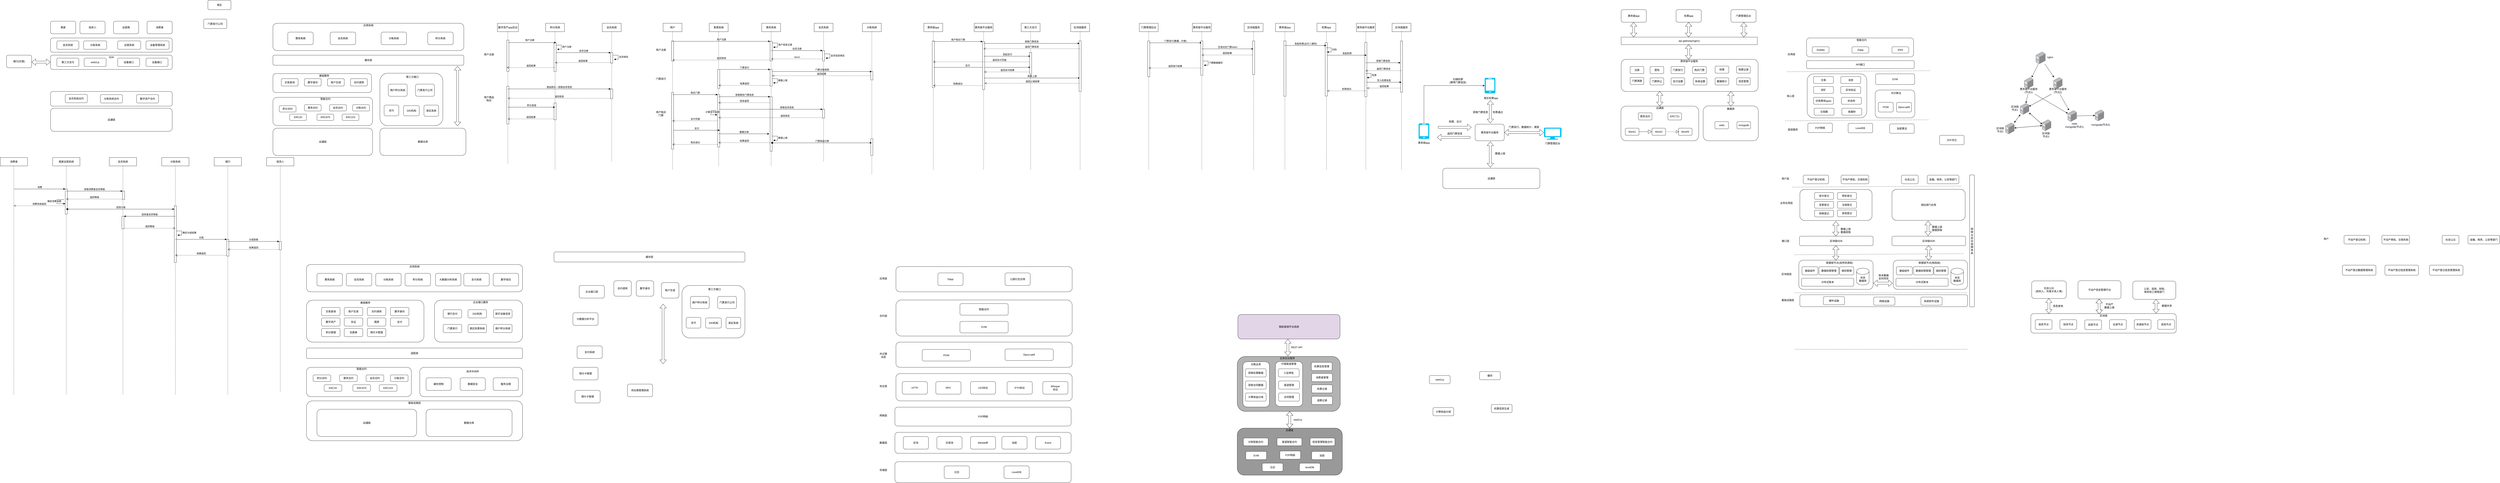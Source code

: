 <mxfile version="13.8.1" type="github">
  <diagram id="gWS3yvvaSbKcGtaQ78_x" name="Page-1">
    <mxGraphModel dx="1283" dy="640" grid="0" gridSize="10" guides="1" tooltips="1" connect="1" arrows="1" fold="1" page="1" pageScale="1" pageWidth="850" pageHeight="1100" math="0" shadow="0">
      <root>
        <mxCell id="0" />
        <mxCell id="1" parent="0" />
        <mxCell id="HrBJv-KyF8DuoJu8Pti4-97" value="" style="rounded=1;whiteSpace=wrap;html=1;" parent="1" vertex="1">
          <mxGeometry x="1510" y="1930" width="1030" height="190" as="geometry" />
        </mxCell>
        <mxCell id="CiEnmBUkbcF6pbJvg2K4-7" value="" style="rounded=1;whiteSpace=wrap;html=1;" parent="1" vertex="1">
          <mxGeometry x="290" y="200" width="580" height="68" as="geometry" />
        </mxCell>
        <mxCell id="BprDNQqrNholPSNLy6IK-1" value="银行(托管)" style="rounded=1;whiteSpace=wrap;html=1;" parent="1" vertex="1">
          <mxGeometry x="80" y="282" width="120" height="60" as="geometry" />
        </mxCell>
        <mxCell id="CiEnmBUkbcF6pbJvg2K4-1" value="投资人" style="rounded=1;whiteSpace=wrap;html=1;" parent="1" vertex="1">
          <mxGeometry x="430" y="120" width="120" height="60" as="geometry" />
        </mxCell>
        <mxCell id="CiEnmBUkbcF6pbJvg2K4-2" value="商家" style="rounded=1;whiteSpace=wrap;html=1;" parent="1" vertex="1">
          <mxGeometry x="290" y="120" width="120" height="60" as="geometry" />
        </mxCell>
        <mxCell id="CiEnmBUkbcF6pbJvg2K4-3" value="会员系统" style="rounded=1;whiteSpace=wrap;html=1;" parent="1" vertex="1">
          <mxGeometry x="320" y="214" width="105" height="40" as="geometry" />
        </mxCell>
        <mxCell id="CiEnmBUkbcF6pbJvg2K4-4" value="消费者" style="rounded=1;whiteSpace=wrap;html=1;" parent="1" vertex="1">
          <mxGeometry x="750" y="120" width="120" height="60" as="geometry" />
        </mxCell>
        <mxCell id="CiEnmBUkbcF6pbJvg2K4-5" value="分账系统" style="rounded=1;whiteSpace=wrap;html=1;" parent="1" vertex="1">
          <mxGeometry x="447.5" y="214" width="110" height="40" as="geometry" />
        </mxCell>
        <mxCell id="CiEnmBUkbcF6pbJvg2K4-8" value="" style="rounded=1;whiteSpace=wrap;html=1;" parent="1" vertex="1">
          <mxGeometry x="290" y="455" width="580" height="70" as="geometry" />
        </mxCell>
        <mxCell id="CiEnmBUkbcF6pbJvg2K4-9" value="会员系统合约" style="rounded=1;whiteSpace=wrap;html=1;" parent="1" vertex="1">
          <mxGeometry x="360" y="469" width="105" height="40" as="geometry" />
        </mxCell>
        <mxCell id="CiEnmBUkbcF6pbJvg2K4-10" value="分账系统合约" style="rounded=1;whiteSpace=wrap;html=1;" parent="1" vertex="1">
          <mxGeometry x="527.5" y="470" width="105" height="40" as="geometry" />
        </mxCell>
        <mxCell id="CiEnmBUkbcF6pbJvg2K4-11" value="" style="rounded=1;whiteSpace=wrap;html=1;" parent="1" vertex="1">
          <mxGeometry x="290" y="535" width="580" height="110" as="geometry" />
        </mxCell>
        <mxCell id="CiEnmBUkbcF6pbJvg2K4-12" value="运通链" style="text;html=1;strokeColor=none;fillColor=none;align=center;verticalAlign=middle;whiteSpace=wrap;rounded=0;" parent="1" vertex="1">
          <mxGeometry x="550" y="580" width="60" height="20" as="geometry" />
        </mxCell>
        <mxCell id="CiEnmBUkbcF6pbJvg2K4-13" value="数字资产合约" style="rounded=1;whiteSpace=wrap;html=1;" parent="1" vertex="1">
          <mxGeometry x="700" y="470" width="105" height="40" as="geometry" />
        </mxCell>
        <mxCell id="CiEnmBUkbcF6pbJvg2K4-14" value="" style="rounded=1;whiteSpace=wrap;html=1;" parent="1" vertex="1">
          <mxGeometry x="290" y="282" width="580" height="68" as="geometry" />
        </mxCell>
        <mxCell id="CiEnmBUkbcF6pbJvg2K4-15" value="SDK" style="text;html=1;strokeColor=none;fillColor=none;align=center;verticalAlign=middle;whiteSpace=wrap;rounded=0;" parent="1" vertex="1">
          <mxGeometry x="560" y="282" width="40" height="20" as="geometry" />
        </mxCell>
        <mxCell id="CiEnmBUkbcF6pbJvg2K4-16" value="第三方支付" style="rounded=1;whiteSpace=wrap;html=1;" parent="1" vertex="1">
          <mxGeometry x="320" y="296" width="105" height="40" as="geometry" />
        </mxCell>
        <mxCell id="CiEnmBUkbcF6pbJvg2K4-17" value="" style="shape=flexArrow;endArrow=classic;startArrow=classic;html=1;entryX=0;entryY=1;entryDx=0;entryDy=0;" parent="1" edge="1">
          <mxGeometry width="50" height="50" relative="1" as="geometry">
            <mxPoint x="200" y="315" as="sourcePoint" />
            <mxPoint x="289" y="315" as="targetPoint" />
          </mxGeometry>
        </mxCell>
        <mxCell id="CiEnmBUkbcF6pbJvg2K4-18" value="运营系统" style="rounded=1;whiteSpace=wrap;html=1;" parent="1" vertex="1">
          <mxGeometry x="610" y="214" width="110" height="40" as="geometry" />
        </mxCell>
        <mxCell id="CiEnmBUkbcF6pbJvg2K4-19" value="web3.js" style="rounded=1;whiteSpace=wrap;html=1;" parent="1" vertex="1">
          <mxGeometry x="450" y="296" width="105" height="40" as="geometry" />
        </mxCell>
        <mxCell id="CiEnmBUkbcF6pbJvg2K4-20" value="设备接口" style="rounded=1;whiteSpace=wrap;html=1;" parent="1" vertex="1">
          <mxGeometry x="610" y="296" width="105" height="40" as="geometry" />
        </mxCell>
        <mxCell id="CiEnmBUkbcF6pbJvg2K4-22" value="设备管理系统" style="rounded=1;whiteSpace=wrap;html=1;" parent="1" vertex="1">
          <mxGeometry x="745" y="214" width="110" height="40" as="geometry" />
        </mxCell>
        <mxCell id="CiEnmBUkbcF6pbJvg2K4-23" value="设备接口" style="rounded=1;whiteSpace=wrap;html=1;" parent="1" vertex="1">
          <mxGeometry x="745" y="296" width="105" height="40" as="geometry" />
        </mxCell>
        <mxCell id="Jug6mpUY5xSc7tQ5enJy-5" value="景区" style="rounded=1;whiteSpace=wrap;html=1;" parent="1" vertex="1">
          <mxGeometry x="1040" y="20" width="110" height="45" as="geometry" />
        </mxCell>
        <mxCell id="Jug6mpUY5xSc7tQ5enJy-7" value="缓存层" style="rounded=1;whiteSpace=wrap;html=1;" parent="1" vertex="1">
          <mxGeometry x="1350" y="282" width="910" height="48" as="geometry" />
        </mxCell>
        <mxCell id="Jug6mpUY5xSc7tQ5enJy-9" value="数据仓库" style="rounded=1;whiteSpace=wrap;html=1;" parent="1" vertex="1">
          <mxGeometry x="1860" y="630" width="410" height="130" as="geometry" />
        </mxCell>
        <mxCell id="Jug6mpUY5xSc7tQ5enJy-14" value="运通链" style="rounded=1;whiteSpace=wrap;html=1;" parent="1" vertex="1">
          <mxGeometry x="1350" y="630" width="475" height="130" as="geometry" />
        </mxCell>
        <mxCell id="Jug6mpUY5xSc7tQ5enJy-42" value="" style="group" parent="1" vertex="1" connectable="0">
          <mxGeometry x="1350" y="483" width="475" height="135" as="geometry" />
        </mxCell>
        <mxCell id="Jug6mpUY5xSc7tQ5enJy-10" value="" style="rounded=1;whiteSpace=wrap;html=1;" parent="Jug6mpUY5xSc7tQ5enJy-42" vertex="1">
          <mxGeometry width="475" height="135" as="geometry" />
        </mxCell>
        <mxCell id="Jug6mpUY5xSc7tQ5enJy-28" value="积分合约" style="rounded=1;whiteSpace=wrap;html=1;" parent="Jug6mpUY5xSc7tQ5enJy-42" vertex="1">
          <mxGeometry x="30" y="40" width="80" height="30" as="geometry" />
        </mxCell>
        <mxCell id="Jug6mpUY5xSc7tQ5enJy-33" value="票务合约" style="rounded=1;whiteSpace=wrap;html=1;" parent="Jug6mpUY5xSc7tQ5enJy-42" vertex="1">
          <mxGeometry x="150" y="35" width="80" height="30" as="geometry" />
        </mxCell>
        <mxCell id="Jug6mpUY5xSc7tQ5enJy-34" value="会员合约" style="rounded=1;whiteSpace=wrap;html=1;" parent="Jug6mpUY5xSc7tQ5enJy-42" vertex="1">
          <mxGeometry x="270" y="35" width="80" height="30" as="geometry" />
        </mxCell>
        <mxCell id="Jug6mpUY5xSc7tQ5enJy-35" value="分账合约" style="rounded=1;whiteSpace=wrap;html=1;" parent="Jug6mpUY5xSc7tQ5enJy-42" vertex="1">
          <mxGeometry x="380" y="35" width="80" height="30" as="geometry" />
        </mxCell>
        <mxCell id="Jug6mpUY5xSc7tQ5enJy-37" value="ERC20" style="rounded=1;whiteSpace=wrap;html=1;" parent="Jug6mpUY5xSc7tQ5enJy-42" vertex="1">
          <mxGeometry x="80" y="80" width="80" height="30" as="geometry" />
        </mxCell>
        <mxCell id="Jug6mpUY5xSc7tQ5enJy-38" value="ERC875" style="rounded=1;whiteSpace=wrap;html=1;" parent="Jug6mpUY5xSc7tQ5enJy-42" vertex="1">
          <mxGeometry x="210" y="80" width="80" height="30" as="geometry" />
        </mxCell>
        <mxCell id="Jug6mpUY5xSc7tQ5enJy-39" value="ERC223" style="rounded=1;whiteSpace=wrap;html=1;" parent="Jug6mpUY5xSc7tQ5enJy-42" vertex="1">
          <mxGeometry x="330" y="80" width="80" height="30" as="geometry" />
        </mxCell>
        <mxCell id="Jug6mpUY5xSc7tQ5enJy-40" value="智能合约" style="text;html=1;strokeColor=none;fillColor=none;align=center;verticalAlign=middle;whiteSpace=wrap;rounded=0;" parent="Jug6mpUY5xSc7tQ5enJy-42" vertex="1">
          <mxGeometry x="218.75" width="62.5" height="15" as="geometry" />
        </mxCell>
        <mxCell id="Jug6mpUY5xSc7tQ5enJy-47" value="门票发行公司" style="rounded=1;whiteSpace=wrap;html=1;" parent="1" vertex="1">
          <mxGeometry x="1020" y="110" width="110" height="45" as="geometry" />
        </mxCell>
        <mxCell id="Jug6mpUY5xSc7tQ5enJy-58" value="" style="group" parent="1" vertex="1" connectable="0">
          <mxGeometry x="1350" y="370" width="470" height="90" as="geometry" />
        </mxCell>
        <mxCell id="Jug6mpUY5xSc7tQ5enJy-32" value="" style="rounded=1;whiteSpace=wrap;html=1;" parent="Jug6mpUY5xSc7tQ5enJy-58" vertex="1">
          <mxGeometry width="470" height="90" as="geometry" />
        </mxCell>
        <mxCell id="Jug6mpUY5xSc7tQ5enJy-24" value="交易查询" style="rounded=1;whiteSpace=wrap;html=1;" parent="Jug6mpUY5xSc7tQ5enJy-58" vertex="1">
          <mxGeometry x="40" y="24" width="80" height="35" as="geometry" />
        </mxCell>
        <mxCell id="Jug6mpUY5xSc7tQ5enJy-26" value="账户生成" style="rounded=1;whiteSpace=wrap;html=1;" parent="Jug6mpUY5xSc7tQ5enJy-58" vertex="1">
          <mxGeometry x="260" y="24" width="80" height="35" as="geometry" />
        </mxCell>
        <mxCell id="Jug6mpUY5xSc7tQ5enJy-27" value="合约调用" style="rounded=1;whiteSpace=wrap;html=1;" parent="Jug6mpUY5xSc7tQ5enJy-58" vertex="1">
          <mxGeometry x="370" y="24" width="80" height="35" as="geometry" />
        </mxCell>
        <mxCell id="Jug6mpUY5xSc7tQ5enJy-45" value="数字身份" style="rounded=1;whiteSpace=wrap;html=1;" parent="Jug6mpUY5xSc7tQ5enJy-58" vertex="1">
          <mxGeometry x="150" y="24" width="80" height="35" as="geometry" />
        </mxCell>
        <mxCell id="Jug6mpUY5xSc7tQ5enJy-51" value="基础服务" style="text;html=1;strokeColor=none;fillColor=none;align=center;verticalAlign=middle;whiteSpace=wrap;rounded=0;" parent="Jug6mpUY5xSc7tQ5enJy-58" vertex="1">
          <mxGeometry x="219" width="51" height="20" as="geometry" />
        </mxCell>
        <mxCell id="Jug6mpUY5xSc7tQ5enJy-63" value="" style="group" parent="1" vertex="1" connectable="0">
          <mxGeometry x="1350" y="130" width="910" height="130" as="geometry" />
        </mxCell>
        <mxCell id="Jug6mpUY5xSc7tQ5enJy-60" value="" style="rounded=1;whiteSpace=wrap;html=1;" parent="Jug6mpUY5xSc7tQ5enJy-63" vertex="1">
          <mxGeometry width="910" height="130" as="geometry" />
        </mxCell>
        <mxCell id="Jug6mpUY5xSc7tQ5enJy-2" value="分账系统" style="rounded=1;whiteSpace=wrap;html=1;" parent="Jug6mpUY5xSc7tQ5enJy-63" vertex="1">
          <mxGeometry x="515.667" y="42" width="121.333" height="60" as="geometry" />
        </mxCell>
        <mxCell id="Jug6mpUY5xSc7tQ5enJy-15" value="会员系统" style="rounded=1;whiteSpace=wrap;html=1;" parent="Jug6mpUY5xSc7tQ5enJy-63" vertex="1">
          <mxGeometry x="273" y="42" width="121.333" height="60" as="geometry" />
        </mxCell>
        <mxCell id="Jug6mpUY5xSc7tQ5enJy-16" value="&lt;meta charset=&quot;utf-8&quot;&gt;&lt;span style=&quot;color: rgb(0, 0, 0); font-family: helvetica; font-size: 12px; font-style: normal; font-weight: 400; letter-spacing: normal; text-align: center; text-indent: 0px; text-transform: none; word-spacing: 0px; background-color: rgb(248, 249, 250); display: inline; float: none;&quot;&gt;票务系统&lt;/span&gt;" style="rounded=1;whiteSpace=wrap;html=1;" parent="Jug6mpUY5xSc7tQ5enJy-63" vertex="1">
          <mxGeometry x="70.778" y="42" width="121.333" height="60" as="geometry" />
        </mxCell>
        <mxCell id="Jug6mpUY5xSc7tQ5enJy-17" value="积分系统" style="rounded=1;whiteSpace=wrap;html=1;" parent="Jug6mpUY5xSc7tQ5enJy-63" vertex="1">
          <mxGeometry x="738.111" y="42" width="121.333" height="60" as="geometry" />
        </mxCell>
        <mxCell id="Jug6mpUY5xSc7tQ5enJy-61" value="应用系统" style="text;html=1;strokeColor=none;fillColor=none;align=center;verticalAlign=middle;whiteSpace=wrap;rounded=0;" parent="Jug6mpUY5xSc7tQ5enJy-63" vertex="1">
          <mxGeometry x="424.667" width="60.667" height="20" as="geometry" />
        </mxCell>
        <mxCell id="Jug6mpUY5xSc7tQ5enJy-59" value="" style="group" parent="1" vertex="1" connectable="0">
          <mxGeometry x="1860" y="358" width="310" height="260" as="geometry" />
        </mxCell>
        <mxCell id="Jug6mpUY5xSc7tQ5enJy-50" value="" style="rounded=1;whiteSpace=wrap;html=1;" parent="Jug6mpUY5xSc7tQ5enJy-59" vertex="1">
          <mxGeometry y="10" width="300" height="250" as="geometry" />
        </mxCell>
        <mxCell id="Jug6mpUY5xSc7tQ5enJy-52" value="支付" style="rounded=1;whiteSpace=wrap;html=1;" parent="Jug6mpUY5xSc7tQ5enJy-59" vertex="1">
          <mxGeometry x="20" y="162" width="70" height="51.18" as="geometry" />
        </mxCell>
        <mxCell id="Jug6mpUY5xSc7tQ5enJy-53" value="第三方接口" style="text;html=1;strokeColor=none;fillColor=none;align=center;verticalAlign=middle;whiteSpace=wrap;rounded=0;" parent="Jug6mpUY5xSc7tQ5enJy-59" vertex="1">
          <mxGeometry x="116.19" y="22" width="77.63" height="11.777" as="geometry" />
        </mxCell>
        <mxCell id="Jug6mpUY5xSc7tQ5enJy-54" value="DID机构" style="rounded=1;whiteSpace=wrap;html=1;" parent="Jug6mpUY5xSc7tQ5enJy-59" vertex="1">
          <mxGeometry x="112.5" y="164.55" width="75" height="48.63" as="geometry" />
        </mxCell>
        <mxCell id="Jug6mpUY5xSc7tQ5enJy-56" value="景区系统" style="rounded=1;whiteSpace=wrap;html=1;" parent="Jug6mpUY5xSc7tQ5enJy-59" vertex="1">
          <mxGeometry x="210" y="162" width="70" height="53.41" as="geometry" />
        </mxCell>
        <mxCell id="Jug6mpUY5xSc7tQ5enJy-57" value="商户积分系统" style="rounded=1;whiteSpace=wrap;html=1;" parent="Jug6mpUY5xSc7tQ5enJy-59" vertex="1">
          <mxGeometry x="40" y="62" width="90" height="58" as="geometry" />
        </mxCell>
        <mxCell id="Jug6mpUY5xSc7tQ5enJy-55" value="门票发行公司" style="rounded=1;whiteSpace=wrap;html=1;" parent="Jug6mpUY5xSc7tQ5enJy-59" vertex="1">
          <mxGeometry x="170" y="62" width="90" height="58" as="geometry" />
        </mxCell>
        <mxCell id="Jug6mpUY5xSc7tQ5enJy-73" value="" style="shape=flexArrow;endArrow=classic;startArrow=classic;html=1;" parent="1" edge="1">
          <mxGeometry width="50" height="50" relative="1" as="geometry">
            <mxPoint x="2230" y="620" as="sourcePoint" />
            <mxPoint x="2230" y="334" as="targetPoint" />
          </mxGeometry>
        </mxCell>
        <mxCell id="pLI54Sb4RbXRS2hWNbkI-1" value="积分系统" style="shape=umlLifeline;perimeter=lifelinePerimeter;whiteSpace=wrap;html=1;container=1;collapsible=0;recursiveResize=0;outlineConnect=0;" parent="1" vertex="1">
          <mxGeometry x="2650" y="130" width="90" height="700" as="geometry" />
        </mxCell>
        <mxCell id="pLI54Sb4RbXRS2hWNbkI-11" value="" style="html=1;points=[];perimeter=orthogonalPerimeter;" parent="pLI54Sb4RbXRS2hWNbkI-1" vertex="1">
          <mxGeometry x="40" y="92" width="10" height="138" as="geometry" />
        </mxCell>
        <mxCell id="pLI54Sb4RbXRS2hWNbkI-30" value="" style="html=1;points=[];perimeter=orthogonalPerimeter;" parent="pLI54Sb4RbXRS2hWNbkI-1" vertex="1">
          <mxGeometry x="40" y="380" width="10" height="80" as="geometry" />
        </mxCell>
        <mxCell id="pLI54Sb4RbXRS2hWNbkI-2" value="会员系统" style="shape=umlLifeline;perimeter=lifelinePerimeter;whiteSpace=wrap;html=1;container=1;collapsible=0;recursiveResize=0;outlineConnect=0;" parent="1" vertex="1">
          <mxGeometry x="2920" y="130" width="90" height="660" as="geometry" />
        </mxCell>
        <mxCell id="pLI54Sb4RbXRS2hWNbkI-17" value="" style="html=1;points=[];perimeter=orthogonalPerimeter;" parent="pLI54Sb4RbXRS2hWNbkI-2" vertex="1">
          <mxGeometry x="40" y="140" width="10" height="50" as="geometry" />
        </mxCell>
        <mxCell id="pLI54Sb4RbXRS2hWNbkI-38" value="" style="html=1;points=[];perimeter=orthogonalPerimeter;" parent="pLI54Sb4RbXRS2hWNbkI-2" vertex="1">
          <mxGeometry x="40" y="313" width="10" height="47" as="geometry" />
        </mxCell>
        <mxCell id="pLI54Sb4RbXRS2hWNbkI-3" value="分账系统" style="shape=umlLifeline;perimeter=lifelinePerimeter;whiteSpace=wrap;html=1;container=1;collapsible=0;recursiveResize=0;outlineConnect=0;" parent="1" vertex="1">
          <mxGeometry x="4160" y="130" width="90" height="720" as="geometry" />
        </mxCell>
        <mxCell id="pLI54Sb4RbXRS2hWNbkI-93" value="" style="html=1;points=[];perimeter=orthogonalPerimeter;" parent="pLI54Sb4RbXRS2hWNbkI-3" vertex="1">
          <mxGeometry x="40" y="550" width="10" height="80" as="geometry" />
        </mxCell>
        <mxCell id="pLI54Sb4RbXRS2hWNbkI-95" value="" style="html=1;points=[];perimeter=orthogonalPerimeter;" parent="pLI54Sb4RbXRS2hWNbkI-3" vertex="1">
          <mxGeometry x="40" y="230" width="10" height="40" as="geometry" />
        </mxCell>
        <mxCell id="pLI54Sb4RbXRS2hWNbkI-4" value="票务系统" style="shape=umlLifeline;perimeter=lifelinePerimeter;whiteSpace=wrap;html=1;container=1;collapsible=0;recursiveResize=0;outlineConnect=0;" parent="1" vertex="1">
          <mxGeometry x="3680" y="130" width="90" height="680" as="geometry" />
        </mxCell>
        <mxCell id="pLI54Sb4RbXRS2hWNbkI-48" value="" style="html=1;points=[];perimeter=orthogonalPerimeter;" parent="pLI54Sb4RbXRS2hWNbkI-4" vertex="1">
          <mxGeometry x="40" y="220" width="10" height="80" as="geometry" />
        </mxCell>
        <mxCell id="pLI54Sb4RbXRS2hWNbkI-52" value="" style="html=1;points=[];perimeter=orthogonalPerimeter;" parent="pLI54Sb4RbXRS2hWNbkI-4" vertex="1">
          <mxGeometry x="40" y="86" width="10" height="94" as="geometry" />
        </mxCell>
        <mxCell id="pLI54Sb4RbXRS2hWNbkI-74" value="" style="html=1;points=[];perimeter=orthogonalPerimeter;" parent="pLI54Sb4RbXRS2hWNbkI-4" vertex="1">
          <mxGeometry x="40" y="350" width="10" height="260" as="geometry" />
        </mxCell>
        <mxCell id="pLI54Sb4RbXRS2hWNbkI-94" value="门票收益分账" style="html=1;verticalAlign=bottom;startArrow=oval;startFill=1;endArrow=block;startSize=8;" parent="pLI54Sb4RbXRS2hWNbkI-4" target="pLI54Sb4RbXRS2hWNbkI-3" edge="1">
          <mxGeometry width="60" relative="1" as="geometry">
            <mxPoint x="50" y="570" as="sourcePoint" />
            <mxPoint x="110" y="570" as="targetPoint" />
          </mxGeometry>
        </mxCell>
        <mxCell id="pLI54Sb4RbXRS2hWNbkI-96" value="门票分账规则" style="html=1;verticalAlign=bottom;endArrow=block;" parent="pLI54Sb4RbXRS2hWNbkI-4" target="pLI54Sb4RbXRS2hWNbkI-3" edge="1">
          <mxGeometry width="80" relative="1" as="geometry">
            <mxPoint x="50" y="230" as="sourcePoint" />
            <mxPoint x="130" y="230" as="targetPoint" />
          </mxGeometry>
        </mxCell>
        <mxCell id="pLI54Sb4RbXRS2hWNbkI-97" value="返回结果" style="html=1;verticalAlign=bottom;endArrow=open;dashed=1;endSize=8;" parent="pLI54Sb4RbXRS2hWNbkI-4" source="pLI54Sb4RbXRS2hWNbkI-95" edge="1">
          <mxGeometry relative="1" as="geometry">
            <mxPoint x="130" y="250" as="sourcePoint" />
            <mxPoint x="50" y="250" as="targetPoint" />
          </mxGeometry>
        </mxCell>
        <mxCell id="pLI54Sb4RbXRS2hWNbkI-6" value="数字资产app后台" style="shape=umlLifeline;perimeter=lifelinePerimeter;whiteSpace=wrap;html=1;container=1;collapsible=0;recursiveResize=0;outlineConnect=0;" parent="1" vertex="1">
          <mxGeometry x="2420" y="130" width="100" height="670" as="geometry" />
        </mxCell>
        <mxCell id="pLI54Sb4RbXRS2hWNbkI-14" value="" style="html=1;points=[];perimeter=orthogonalPerimeter;" parent="pLI54Sb4RbXRS2hWNbkI-6" vertex="1">
          <mxGeometry x="45" y="80" width="10" height="150" as="geometry" />
        </mxCell>
        <mxCell id="pLI54Sb4RbXRS2hWNbkI-33" value="" style="html=1;points=[];perimeter=orthogonalPerimeter;" parent="pLI54Sb4RbXRS2hWNbkI-6" vertex="1">
          <mxGeometry x="45" y="300" width="10" height="180" as="geometry" />
        </mxCell>
        <mxCell id="pLI54Sb4RbXRS2hWNbkI-12" value="" style="html=1;verticalAlign=bottom;endArrow=block;entryX=1;entryY=0;" parent="1" target="pLI54Sb4RbXRS2hWNbkI-11" edge="1">
          <mxGeometry relative="1" as="geometry">
            <mxPoint x="2472" y="222" as="sourcePoint" />
          </mxGeometry>
        </mxCell>
        <mxCell id="pLI54Sb4RbXRS2hWNbkI-23" value="用户注册" style="edgeLabel;html=1;align=center;verticalAlign=middle;resizable=0;points=[];" parent="pLI54Sb4RbXRS2hWNbkI-12" vertex="1" connectable="0">
          <mxGeometry x="-0.132" y="2" relative="1" as="geometry">
            <mxPoint x="3" y="-10" as="offset" />
          </mxGeometry>
        </mxCell>
        <mxCell id="pLI54Sb4RbXRS2hWNbkI-13" value="返回结果" style="html=1;verticalAlign=bottom;endArrow=open;dashed=1;endSize=8;" parent="1" edge="1">
          <mxGeometry relative="1" as="geometry">
            <mxPoint x="2464.5" y="341" as="targetPoint" />
            <mxPoint x="2694.5" y="341" as="sourcePoint" />
            <Array as="points">
              <mxPoint x="2600" y="341" />
            </Array>
          </mxGeometry>
        </mxCell>
        <mxCell id="pLI54Sb4RbXRS2hWNbkI-18" value="会员注册" style="html=1;verticalAlign=bottom;endArrow=block;entryX=0;entryY=0;" parent="1" target="pLI54Sb4RbXRS2hWNbkI-17" edge="1">
          <mxGeometry relative="1" as="geometry">
            <mxPoint x="2701" y="270" as="sourcePoint" />
          </mxGeometry>
        </mxCell>
        <mxCell id="pLI54Sb4RbXRS2hWNbkI-19" value="返回结果" style="html=1;verticalAlign=bottom;endArrow=open;dashed=1;endSize=8;exitX=0;exitY=0.95;" parent="1" source="pLI54Sb4RbXRS2hWNbkI-17" target="pLI54Sb4RbXRS2hWNbkI-1" edge="1">
          <mxGeometry relative="1" as="geometry">
            <mxPoint x="2890" y="316" as="targetPoint" />
          </mxGeometry>
        </mxCell>
        <mxCell id="pLI54Sb4RbXRS2hWNbkI-26" value="用户注册" style="edgeStyle=orthogonalEdgeStyle;html=1;align=left;spacingLeft=2;endArrow=block;rounded=0;entryX=1;entryY=0;" parent="1" edge="1">
          <mxGeometry relative="1" as="geometry">
            <mxPoint x="2700" y="234" as="sourcePoint" />
            <Array as="points">
              <mxPoint x="2725" y="234" />
            </Array>
            <mxPoint x="2705" y="254" as="targetPoint" />
          </mxGeometry>
        </mxCell>
        <mxCell id="pLI54Sb4RbXRS2hWNbkI-29" value="会员绑定" style="edgeStyle=orthogonalEdgeStyle;html=1;align=left;spacingLeft=2;endArrow=block;rounded=0;entryX=1;entryY=0;" parent="1" edge="1">
          <mxGeometry relative="1" as="geometry">
            <mxPoint x="2971" y="282" as="sourcePoint" />
            <Array as="points">
              <mxPoint x="2996" y="282" />
            </Array>
            <mxPoint x="2976" y="302" as="targetPoint" />
          </mxGeometry>
        </mxCell>
        <mxCell id="pLI54Sb4RbXRS2hWNbkI-31" value="积分发放" style="html=1;verticalAlign=bottom;endArrow=block;entryX=0.5;entryY=0.25;entryDx=0;entryDy=0;entryPerimeter=0;" parent="1" source="pLI54Sb4RbXRS2hWNbkI-6" target="pLI54Sb4RbXRS2hWNbkI-30" edge="1">
          <mxGeometry relative="1" as="geometry">
            <mxPoint x="2550" y="425" as="sourcePoint" />
          </mxGeometry>
        </mxCell>
        <mxCell id="pLI54Sb4RbXRS2hWNbkI-39" value="商品购买---获取会员信息" style="html=1;verticalAlign=bottom;endArrow=block;entryX=0;entryY=0;" parent="1" source="pLI54Sb4RbXRS2hWNbkI-6" target="pLI54Sb4RbXRS2hWNbkI-38" edge="1">
          <mxGeometry relative="1" as="geometry">
            <mxPoint x="2890" y="443" as="sourcePoint" />
          </mxGeometry>
        </mxCell>
        <mxCell id="pLI54Sb4RbXRS2hWNbkI-32" value="返回结果" style="html=1;verticalAlign=bottom;endArrow=open;dashed=1;endSize=8;exitX=0;exitY=0.95;" parent="1" source="pLI54Sb4RbXRS2hWNbkI-30" target="pLI54Sb4RbXRS2hWNbkI-6" edge="1">
          <mxGeometry relative="1" as="geometry">
            <mxPoint x="2530" y="566" as="targetPoint" />
          </mxGeometry>
        </mxCell>
        <mxCell id="pLI54Sb4RbXRS2hWNbkI-40" value="返回信息" style="html=1;verticalAlign=bottom;endArrow=open;dashed=1;endSize=8;exitX=0;exitY=0.95;" parent="1" source="pLI54Sb4RbXRS2hWNbkI-38" target="pLI54Sb4RbXRS2hWNbkI-6" edge="1">
          <mxGeometry relative="1" as="geometry">
            <mxPoint x="2890" y="519" as="targetPoint" />
          </mxGeometry>
        </mxCell>
        <mxCell id="pLI54Sb4RbXRS2hWNbkI-44" value="会员系统" style="shape=umlLifeline;perimeter=lifelinePerimeter;whiteSpace=wrap;html=1;container=1;collapsible=0;recursiveResize=0;outlineConnect=0;" parent="1" vertex="1">
          <mxGeometry x="3930" y="130" width="90" height="660" as="geometry" />
        </mxCell>
        <mxCell id="pLI54Sb4RbXRS2hWNbkI-57" value="" style="html=1;points=[];perimeter=orthogonalPerimeter;" parent="pLI54Sb4RbXRS2hWNbkI-44" vertex="1">
          <mxGeometry x="40" y="130" width="10" height="50" as="geometry" />
        </mxCell>
        <mxCell id="pLI54Sb4RbXRS2hWNbkI-84" value="" style="html=1;points=[];perimeter=orthogonalPerimeter;" parent="pLI54Sb4RbXRS2hWNbkI-44" vertex="1">
          <mxGeometry x="40" y="410" width="10" height="42" as="geometry" />
        </mxCell>
        <mxCell id="pLI54Sb4RbXRS2hWNbkI-47" value="售票系统" style="shape=umlLifeline;perimeter=lifelinePerimeter;whiteSpace=wrap;html=1;container=1;collapsible=0;recursiveResize=0;outlineConnect=0;" parent="1" vertex="1">
          <mxGeometry x="3430" y="130" width="90" height="680" as="geometry" />
        </mxCell>
        <mxCell id="pLI54Sb4RbXRS2hWNbkI-67" value="" style="html=1;points=[];perimeter=orthogonalPerimeter;" parent="pLI54Sb4RbXRS2hWNbkI-47" vertex="1">
          <mxGeometry x="40" y="220" width="10" height="90" as="geometry" />
        </mxCell>
        <mxCell id="pLI54Sb4RbXRS2hWNbkI-68" value="" style="html=1;points=[];perimeter=orthogonalPerimeter;" parent="pLI54Sb4RbXRS2hWNbkI-47" vertex="1">
          <mxGeometry x="40" y="340" width="10" height="250" as="geometry" />
        </mxCell>
        <mxCell id="pLI54Sb4RbXRS2hWNbkI-49" value="门票发行" style="html=1;verticalAlign=bottom;endArrow=block;entryX=0;entryY=0;" parent="1" source="pLI54Sb4RbXRS2hWNbkI-47" target="pLI54Sb4RbXRS2hWNbkI-48" edge="1">
          <mxGeometry relative="1" as="geometry">
            <mxPoint x="3650" y="222" as="sourcePoint" />
          </mxGeometry>
        </mxCell>
        <mxCell id="pLI54Sb4RbXRS2hWNbkI-50" value="结果返回" style="html=1;verticalAlign=bottom;endArrow=open;dashed=1;endSize=8;exitX=0;exitY=0.95;" parent="1" source="pLI54Sb4RbXRS2hWNbkI-48" target="pLI54Sb4RbXRS2hWNbkI-47" edge="1">
          <mxGeometry relative="1" as="geometry">
            <mxPoint x="3650" y="298" as="targetPoint" />
          </mxGeometry>
        </mxCell>
        <mxCell id="pLI54Sb4RbXRS2hWNbkI-51" value="用户" style="shape=umlLifeline;perimeter=lifelinePerimeter;whiteSpace=wrap;html=1;container=1;collapsible=0;recursiveResize=0;outlineConnect=0;" parent="1" vertex="1">
          <mxGeometry x="3210" y="130" width="90" height="700" as="geometry" />
        </mxCell>
        <mxCell id="pLI54Sb4RbXRS2hWNbkI-71" value="" style="html=1;points=[];perimeter=orthogonalPerimeter;" parent="pLI54Sb4RbXRS2hWNbkI-51" vertex="1">
          <mxGeometry x="40" y="84" width="10" height="96" as="geometry" />
        </mxCell>
        <mxCell id="pLI54Sb4RbXRS2hWNbkI-90" value="支付" style="html=1;verticalAlign=bottom;endArrow=block;" parent="pLI54Sb4RbXRS2hWNbkI-51" edge="1">
          <mxGeometry width="80" relative="1" as="geometry">
            <mxPoint x="50" y="510" as="sourcePoint" />
            <mxPoint x="270" y="510" as="targetPoint" />
          </mxGeometry>
        </mxCell>
        <mxCell id="pLI54Sb4RbXRS2hWNbkI-92" value="" style="html=1;points=[];perimeter=orthogonalPerimeter;" parent="pLI54Sb4RbXRS2hWNbkI-51" vertex="1">
          <mxGeometry x="40" y="330" width="10" height="270" as="geometry" />
        </mxCell>
        <mxCell id="pLI54Sb4RbXRS2hWNbkI-53" value="用户注册" style="html=1;verticalAlign=bottom;endArrow=block;entryX=0;entryY=0;" parent="1" source="pLI54Sb4RbXRS2hWNbkI-51" target="pLI54Sb4RbXRS2hWNbkI-52" edge="1">
          <mxGeometry relative="1" as="geometry">
            <mxPoint x="3650" y="216" as="sourcePoint" />
          </mxGeometry>
        </mxCell>
        <mxCell id="pLI54Sb4RbXRS2hWNbkI-56" value="用户信息记录" style="edgeStyle=orthogonalEdgeStyle;html=1;align=left;spacingLeft=2;endArrow=block;rounded=0;entryX=1;entryY=0;" parent="1" edge="1">
          <mxGeometry relative="1" as="geometry">
            <mxPoint x="3730" y="224" as="sourcePoint" />
            <Array as="points">
              <mxPoint x="3755" y="224" />
            </Array>
            <mxPoint x="3735" y="244" as="targetPoint" />
          </mxGeometry>
        </mxCell>
        <mxCell id="pLI54Sb4RbXRS2hWNbkI-58" value="会员注册" style="html=1;verticalAlign=bottom;endArrow=block;entryX=0;entryY=0;" parent="1" source="pLI54Sb4RbXRS2hWNbkI-4" target="pLI54Sb4RbXRS2hWNbkI-57" edge="1">
          <mxGeometry relative="1" as="geometry">
            <mxPoint x="3900" y="260" as="sourcePoint" />
          </mxGeometry>
        </mxCell>
        <mxCell id="pLI54Sb4RbXRS2hWNbkI-61" value="会员信息绑定" style="edgeStyle=orthogonalEdgeStyle;html=1;align=left;spacingLeft=2;endArrow=block;rounded=0;entryX=1;entryY=0;" parent="1" edge="1">
          <mxGeometry relative="1" as="geometry">
            <mxPoint x="3980" y="276" as="sourcePoint" />
            <Array as="points">
              <mxPoint x="4005" y="276" />
            </Array>
            <mxPoint x="3985" y="296" as="targetPoint" />
          </mxGeometry>
        </mxCell>
        <mxCell id="pLI54Sb4RbXRS2hWNbkI-59" value="return" style="html=1;verticalAlign=bottom;endArrow=open;dashed=1;endSize=8;" parent="1" target="pLI54Sb4RbXRS2hWNbkI-4" edge="1">
          <mxGeometry relative="1" as="geometry">
            <mxPoint x="3900" y="336" as="targetPoint" />
            <mxPoint x="3971" y="300" as="sourcePoint" />
          </mxGeometry>
        </mxCell>
        <mxCell id="pLI54Sb4RbXRS2hWNbkI-54" value="返回信息" style="html=1;verticalAlign=bottom;endArrow=open;dashed=1;endSize=8;exitX=0;exitY=0.95;" parent="1" source="pLI54Sb4RbXRS2hWNbkI-52" target="pLI54Sb4RbXRS2hWNbkI-51" edge="1">
          <mxGeometry relative="1" as="geometry">
            <mxPoint x="3650" y="292" as="targetPoint" />
          </mxGeometry>
        </mxCell>
        <mxCell id="pLI54Sb4RbXRS2hWNbkI-69" value="购买门票" style="html=1;verticalAlign=bottom;endArrow=block;entryX=0;entryY=0;" parent="1" source="pLI54Sb4RbXRS2hWNbkI-51" target="pLI54Sb4RbXRS2hWNbkI-68" edge="1">
          <mxGeometry relative="1" as="geometry">
            <mxPoint x="3390" y="490" as="sourcePoint" />
          </mxGeometry>
        </mxCell>
        <mxCell id="pLI54Sb4RbXRS2hWNbkI-73" value="数据上链" style="edgeStyle=orthogonalEdgeStyle;html=1;align=left;spacingLeft=2;endArrow=block;rounded=0;entryX=1;entryY=0;" parent="1" edge="1">
          <mxGeometry relative="1" as="geometry">
            <mxPoint x="3730" y="394" as="sourcePoint" />
            <Array as="points">
              <mxPoint x="3755" y="394" />
            </Array>
            <mxPoint x="3735" y="414" as="targetPoint" />
          </mxGeometry>
        </mxCell>
        <mxCell id="pLI54Sb4RbXRS2hWNbkI-75" value="获取剩余门票信息" style="html=1;verticalAlign=bottom;endArrow=block;entryX=0;entryY=0;" parent="1" source="pLI54Sb4RbXRS2hWNbkI-47" target="pLI54Sb4RbXRS2hWNbkI-74" edge="1">
          <mxGeometry relative="1" as="geometry">
            <mxPoint x="3620" y="498" as="sourcePoint" />
          </mxGeometry>
        </mxCell>
        <mxCell id="pLI54Sb4RbXRS2hWNbkI-76" value="信息返回" style="html=1;verticalAlign=bottom;endArrow=open;dashed=1;endSize=8;exitX=-0.1;exitY=0.21;exitDx=0;exitDy=0;exitPerimeter=0;" parent="1" edge="1">
          <mxGeometry relative="1" as="geometry">
            <mxPoint x="3474.5" y="508.6" as="targetPoint" />
            <mxPoint x="3719" y="508.6" as="sourcePoint" />
          </mxGeometry>
        </mxCell>
        <mxCell id="pLI54Sb4RbXRS2hWNbkI-70" value="购买成功" style="html=1;verticalAlign=bottom;endArrow=open;dashed=1;endSize=8;exitX=0;exitY=0.95;" parent="1" source="pLI54Sb4RbXRS2hWNbkI-68" target="pLI54Sb4RbXRS2hWNbkI-51" edge="1">
          <mxGeometry relative="1" as="geometry">
            <mxPoint x="3400" y="569" as="targetPoint" />
          </mxGeometry>
        </mxCell>
        <mxCell id="pLI54Sb4RbXRS2hWNbkI-77" value="数据记录" style="html=1;verticalAlign=bottom;endArrow=block;entryX=-0.4;entryY=0.49;entryDx=0;entryDy=0;entryPerimeter=0;" parent="1" edge="1">
          <mxGeometry width="80" relative="1" as="geometry">
            <mxPoint x="3474.5" y="657" as="sourcePoint" />
            <mxPoint x="3716" y="657" as="targetPoint" />
          </mxGeometry>
        </mxCell>
        <mxCell id="pLI54Sb4RbXRS2hWNbkI-82" value="数据上链" style="edgeStyle=orthogonalEdgeStyle;html=1;align=left;spacingLeft=2;endArrow=block;rounded=0;entryX=1;entryY=0;" parent="1" edge="1">
          <mxGeometry relative="1" as="geometry">
            <mxPoint x="3730" y="668" as="sourcePoint" />
            <Array as="points">
              <mxPoint x="3755" y="668" />
            </Array>
            <mxPoint x="3735" y="688" as="targetPoint" />
          </mxGeometry>
        </mxCell>
        <mxCell id="pLI54Sb4RbXRS2hWNbkI-83" value="结果返回" style="html=1;verticalAlign=bottom;endArrow=open;dashed=1;endSize=8;" parent="1" edge="1">
          <mxGeometry relative="1" as="geometry">
            <mxPoint x="3720" y="699" as="sourcePoint" />
            <mxPoint x="3474.5" y="699" as="targetPoint" />
          </mxGeometry>
        </mxCell>
        <mxCell id="pLI54Sb4RbXRS2hWNbkI-86" value="返回信息" style="html=1;verticalAlign=bottom;endArrow=open;dashed=1;endSize=8;exitX=0;exitY=0.95;" parent="1" source="pLI54Sb4RbXRS2hWNbkI-84" target="pLI54Sb4RbXRS2hWNbkI-47" edge="1">
          <mxGeometry x="-0.274" relative="1" as="geometry">
            <mxPoint x="3890" y="538" as="targetPoint" />
            <mxPoint as="offset" />
          </mxGeometry>
        </mxCell>
        <mxCell id="pLI54Sb4RbXRS2hWNbkI-85" value="获取会员信息" style="html=1;verticalAlign=bottom;endArrow=block;entryX=0;entryY=0;" parent="1" target="pLI54Sb4RbXRS2hWNbkI-84" edge="1">
          <mxGeometry x="0.307" relative="1" as="geometry">
            <mxPoint x="3479" y="540" as="sourcePoint" />
            <mxPoint as="offset" />
          </mxGeometry>
        </mxCell>
        <mxCell id="pLI54Sb4RbXRS2hWNbkI-87" value="计算支付金额" style="edgeStyle=orthogonalEdgeStyle;html=1;align=left;spacingLeft=2;endArrow=block;rounded=0;entryX=1;entryY=0;" parent="1" edge="1">
          <mxGeometry x="-0.333" y="31" relative="1" as="geometry">
            <mxPoint x="3463" y="546" as="sourcePoint" />
            <Array as="points">
              <mxPoint x="3438" y="546" />
              <mxPoint x="3438" y="566" />
            </Array>
            <mxPoint x="3468" y="566" as="targetPoint" />
            <mxPoint x="-61" y="7" as="offset" />
          </mxGeometry>
        </mxCell>
        <mxCell id="pLI54Sb4RbXRS2hWNbkI-88" value="支付页面" style="html=1;verticalAlign=bottom;endArrow=open;dashed=1;endSize=8;" parent="1" source="pLI54Sb4RbXRS2hWNbkI-68" target="pLI54Sb4RbXRS2hWNbkI-51" edge="1">
          <mxGeometry relative="1" as="geometry">
            <mxPoint x="3460" y="590" as="sourcePoint" />
            <mxPoint x="3380" y="590" as="targetPoint" />
          </mxGeometry>
        </mxCell>
        <mxCell id="pLI54Sb4RbXRS2hWNbkI-99" value="用户注册" style="text;html=1;strokeColor=none;fillColor=none;align=center;verticalAlign=middle;whiteSpace=wrap;rounded=0;" parent="1" vertex="1">
          <mxGeometry x="2350" y="268" width="60" height="22" as="geometry" />
        </mxCell>
        <mxCell id="pLI54Sb4RbXRS2hWNbkI-100" value="用户商品购买" style="text;html=1;strokeColor=none;fillColor=none;align=center;verticalAlign=middle;whiteSpace=wrap;rounded=0;" parent="1" vertex="1">
          <mxGeometry x="2350" y="479" width="60" height="22" as="geometry" />
        </mxCell>
        <mxCell id="pLI54Sb4RbXRS2hWNbkI-101" value="用户注册" style="text;html=1;strokeColor=none;fillColor=none;align=center;verticalAlign=middle;whiteSpace=wrap;rounded=0;" parent="1" vertex="1">
          <mxGeometry x="3170" y="246" width="60" height="22" as="geometry" />
        </mxCell>
        <mxCell id="pLI54Sb4RbXRS2hWNbkI-102" value="用户购买门票" style="text;html=1;strokeColor=none;fillColor=none;align=center;verticalAlign=middle;whiteSpace=wrap;rounded=0;" parent="1" vertex="1">
          <mxGeometry x="3170" y="550" width="60" height="22" as="geometry" />
        </mxCell>
        <mxCell id="pLI54Sb4RbXRS2hWNbkI-103" value="门票发行" style="text;html=1;strokeColor=none;fillColor=none;align=center;verticalAlign=middle;whiteSpace=wrap;rounded=0;" parent="1" vertex="1">
          <mxGeometry x="3170" y="384" width="60" height="22" as="geometry" />
        </mxCell>
        <mxCell id="HrBJv-KyF8DuoJu8Pti4-1" value="运营商" style="rounded=1;whiteSpace=wrap;html=1;" parent="1" vertex="1">
          <mxGeometry x="590" y="120" width="120" height="60" as="geometry" />
        </mxCell>
        <mxCell id="HrBJv-KyF8DuoJu8Pti4-2" value="商家运营系统" style="shape=umlLifeline;perimeter=lifelinePerimeter;whiteSpace=wrap;html=1;container=1;collapsible=0;recursiveResize=0;outlineConnect=0;" parent="1" vertex="1">
          <mxGeometry x="300" y="770" width="130" height="1130" as="geometry" />
        </mxCell>
        <mxCell id="HrBJv-KyF8DuoJu8Pti4-10" value="" style="html=1;points=[];perimeter=orthogonalPerimeter;" parent="HrBJv-KyF8DuoJu8Pti4-2" vertex="1">
          <mxGeometry x="60" y="150" width="10" height="120" as="geometry" />
        </mxCell>
        <mxCell id="HrBJv-KyF8DuoJu8Pti4-23" value="确定消费金额" style="edgeStyle=orthogonalEdgeStyle;html=1;align=left;spacingLeft=2;endArrow=block;rounded=0;entryX=1;entryY=0;" parent="HrBJv-KyF8DuoJu8Pti4-2" edge="1">
          <mxGeometry x="-0.263" y="-28" relative="1" as="geometry">
            <mxPoint x="55" y="200" as="sourcePoint" />
            <Array as="points">
              <mxPoint x="20" y="200" />
              <mxPoint x="20" y="220" />
            </Array>
            <mxPoint x="60" y="220" as="targetPoint" />
            <mxPoint x="-21" y="8" as="offset" />
          </mxGeometry>
        </mxCell>
        <mxCell id="HrBJv-KyF8DuoJu8Pti4-4" value="消费者" style="shape=umlLifeline;perimeter=lifelinePerimeter;whiteSpace=wrap;html=1;container=1;collapsible=0;recursiveResize=0;outlineConnect=0;" parent="1" vertex="1">
          <mxGeometry x="50" y="770" width="130" height="1130" as="geometry" />
        </mxCell>
        <mxCell id="HrBJv-KyF8DuoJu8Pti4-6" value="会员系统" style="shape=umlLifeline;perimeter=lifelinePerimeter;whiteSpace=wrap;html=1;container=1;collapsible=0;recursiveResize=0;outlineConnect=0;" parent="1" vertex="1">
          <mxGeometry x="570" y="770" width="130" height="1130" as="geometry" />
        </mxCell>
        <mxCell id="HrBJv-KyF8DuoJu8Pti4-16" value="" style="html=1;points=[];perimeter=orthogonalPerimeter;" parent="HrBJv-KyF8DuoJu8Pti4-6" vertex="1">
          <mxGeometry x="60" y="280" width="10" height="60" as="geometry" />
        </mxCell>
        <mxCell id="HrBJv-KyF8DuoJu8Pti4-19" value="" style="html=1;points=[];perimeter=orthogonalPerimeter;" parent="HrBJv-KyF8DuoJu8Pti4-6" vertex="1">
          <mxGeometry x="63" y="160" width="10" height="40" as="geometry" />
        </mxCell>
        <mxCell id="HrBJv-KyF8DuoJu8Pti4-7" value="分账系统" style="shape=umlLifeline;perimeter=lifelinePerimeter;whiteSpace=wrap;html=1;container=1;collapsible=0;recursiveResize=0;outlineConnect=0;" parent="1" vertex="1">
          <mxGeometry x="820" y="770" width="130" height="1130" as="geometry" />
        </mxCell>
        <mxCell id="HrBJv-KyF8DuoJu8Pti4-13" value="" style="html=1;points=[];perimeter=orthogonalPerimeter;" parent="HrBJv-KyF8DuoJu8Pti4-7" vertex="1">
          <mxGeometry x="60" y="230" width="10" height="270" as="geometry" />
        </mxCell>
        <mxCell id="HrBJv-KyF8DuoJu8Pti4-26" value="确定分成结果" style="edgeStyle=orthogonalEdgeStyle;html=1;align=left;spacingLeft=2;endArrow=block;rounded=0;entryX=1;entryY=0;" parent="HrBJv-KyF8DuoJu8Pti4-7" edge="1">
          <mxGeometry relative="1" as="geometry">
            <mxPoint x="70" y="350" as="sourcePoint" />
            <Array as="points">
              <mxPoint x="95" y="350" />
            </Array>
            <mxPoint x="75" y="370" as="targetPoint" />
          </mxGeometry>
        </mxCell>
        <mxCell id="HrBJv-KyF8DuoJu8Pti4-8" value="银行" style="shape=umlLifeline;perimeter=lifelinePerimeter;whiteSpace=wrap;html=1;container=1;collapsible=0;recursiveResize=0;outlineConnect=0;" parent="1" vertex="1">
          <mxGeometry x="1070" y="770" width="130" height="1130" as="geometry" />
        </mxCell>
        <mxCell id="HrBJv-KyF8DuoJu8Pti4-27" value="" style="html=1;points=[];perimeter=orthogonalPerimeter;" parent="HrBJv-KyF8DuoJu8Pti4-8" vertex="1">
          <mxGeometry x="60" y="390" width="10" height="80" as="geometry" />
        </mxCell>
        <mxCell id="HrBJv-KyF8DuoJu8Pti4-9" value="投资人" style="shape=umlLifeline;perimeter=lifelinePerimeter;whiteSpace=wrap;html=1;container=1;collapsible=0;recursiveResize=0;outlineConnect=0;" parent="1" vertex="1">
          <mxGeometry x="1320" y="770" width="130" height="1120" as="geometry" />
        </mxCell>
        <mxCell id="HrBJv-KyF8DuoJu8Pti4-32" value="" style="html=1;points=[];perimeter=orthogonalPerimeter;" parent="HrBJv-KyF8DuoJu8Pti4-9" vertex="1">
          <mxGeometry x="60" y="400" width="10" height="40" as="geometry" />
        </mxCell>
        <mxCell id="HrBJv-KyF8DuoJu8Pti4-11" value="消费" style="html=1;verticalAlign=bottom;endArrow=block;entryX=0;entryY=0;" parent="1" source="HrBJv-KyF8DuoJu8Pti4-4" target="HrBJv-KyF8DuoJu8Pti4-10" edge="1">
          <mxGeometry relative="1" as="geometry">
            <mxPoint x="290" y="920" as="sourcePoint" />
          </mxGeometry>
        </mxCell>
        <mxCell id="HrBJv-KyF8DuoJu8Pti4-12" value="消费完成返回" style="html=1;verticalAlign=bottom;endArrow=open;dashed=1;endSize=8;exitX=-0.36;exitY=0.667;exitDx=0;exitDy=0;exitPerimeter=0;" parent="1" source="HrBJv-KyF8DuoJu8Pti4-10" target="HrBJv-KyF8DuoJu8Pti4-4" edge="1">
          <mxGeometry relative="1" as="geometry">
            <mxPoint x="290" y="996" as="targetPoint" />
            <mxPoint x="350" y="1034" as="sourcePoint" />
          </mxGeometry>
        </mxCell>
        <mxCell id="HrBJv-KyF8DuoJu8Pti4-14" value="投资分账" style="html=1;verticalAlign=bottom;startArrow=oval;endArrow=block;startSize=8;" parent="1" source="HrBJv-KyF8DuoJu8Pti4-10" edge="1">
          <mxGeometry relative="1" as="geometry">
            <mxPoint x="370" y="960" as="sourcePoint" />
            <mxPoint x="880" y="1016" as="targetPoint" />
          </mxGeometry>
        </mxCell>
        <mxCell id="HrBJv-KyF8DuoJu8Pti4-17" value="投资者会员等级" style="html=1;verticalAlign=bottom;endArrow=block;entryX=1;entryY=0;" parent="1" source="HrBJv-KyF8DuoJu8Pti4-7" target="HrBJv-KyF8DuoJu8Pti4-16" edge="1">
          <mxGeometry relative="1" as="geometry">
            <mxPoint x="700" y="1050" as="sourcePoint" />
          </mxGeometry>
        </mxCell>
        <mxCell id="HrBJv-KyF8DuoJu8Pti4-21" value="返回等级" style="html=1;verticalAlign=bottom;endArrow=open;dashed=1;endSize=8;exitX=0;exitY=0.95;" parent="1" source="HrBJv-KyF8DuoJu8Pti4-19" target="HrBJv-KyF8DuoJu8Pti4-2" edge="1">
          <mxGeometry relative="1" as="geometry">
            <mxPoint x="563" y="1006" as="targetPoint" />
          </mxGeometry>
        </mxCell>
        <mxCell id="HrBJv-KyF8DuoJu8Pti4-20" value="获取消费者会员等级" style="html=1;verticalAlign=bottom;endArrow=block;entryX=0;entryY=0;" parent="1" source="HrBJv-KyF8DuoJu8Pti4-2" target="HrBJv-KyF8DuoJu8Pti4-19" edge="1">
          <mxGeometry relative="1" as="geometry">
            <mxPoint x="563" y="930" as="sourcePoint" />
          </mxGeometry>
        </mxCell>
        <mxCell id="HrBJv-KyF8DuoJu8Pti4-18" value="返回等级" style="html=1;verticalAlign=bottom;endArrow=open;dashed=1;endSize=8;exitX=1;exitY=0.95;" parent="1" source="HrBJv-KyF8DuoJu8Pti4-16" target="HrBJv-KyF8DuoJu8Pti4-7" edge="1">
          <mxGeometry relative="1" as="geometry">
            <mxPoint x="700" y="1107" as="targetPoint" />
          </mxGeometry>
        </mxCell>
        <mxCell id="HrBJv-KyF8DuoJu8Pti4-28" value="分成" style="html=1;verticalAlign=bottom;endArrow=block;entryX=0;entryY=0;" parent="1" source="HrBJv-KyF8DuoJu8Pti4-7" target="HrBJv-KyF8DuoJu8Pti4-27" edge="1">
          <mxGeometry relative="1" as="geometry">
            <mxPoint x="1060" y="1160" as="sourcePoint" />
          </mxGeometry>
        </mxCell>
        <mxCell id="HrBJv-KyF8DuoJu8Pti4-29" value="结果返回" style="html=1;verticalAlign=bottom;endArrow=open;dashed=1;endSize=8;exitX=0;exitY=0.95;" parent="1" source="HrBJv-KyF8DuoJu8Pti4-27" target="HrBJv-KyF8DuoJu8Pti4-7" edge="1">
          <mxGeometry relative="1" as="geometry">
            <mxPoint x="1060" y="1236" as="targetPoint" />
          </mxGeometry>
        </mxCell>
        <mxCell id="HrBJv-KyF8DuoJu8Pti4-33" value="分成到账" style="html=1;verticalAlign=bottom;endArrow=block;entryX=0;entryY=0;" parent="1" source="HrBJv-KyF8DuoJu8Pti4-8" target="HrBJv-KyF8DuoJu8Pti4-32" edge="1">
          <mxGeometry relative="1" as="geometry">
            <mxPoint x="1310" y="1170" as="sourcePoint" />
          </mxGeometry>
        </mxCell>
        <mxCell id="HrBJv-KyF8DuoJu8Pti4-34" value="结果返回" style="html=1;verticalAlign=bottom;endArrow=open;dashed=1;endSize=8;exitX=0;exitY=0.95;" parent="1" source="HrBJv-KyF8DuoJu8Pti4-32" target="HrBJv-KyF8DuoJu8Pti4-8" edge="1">
          <mxGeometry relative="1" as="geometry">
            <mxPoint x="1310" y="1246" as="targetPoint" />
          </mxGeometry>
        </mxCell>
        <mxCell id="HrBJv-KyF8DuoJu8Pti4-36" value="缓存层" style="rounded=1;whiteSpace=wrap;html=1;" parent="1" vertex="1">
          <mxGeometry x="2690" y="1220" width="910" height="48" as="geometry" />
        </mxCell>
        <mxCell id="HrBJv-KyF8DuoJu8Pti4-37" value="数据仓库" style="rounded=1;whiteSpace=wrap;html=1;" parent="1" vertex="1">
          <mxGeometry x="2080" y="1970" width="410" height="130" as="geometry" />
        </mxCell>
        <mxCell id="HrBJv-KyF8DuoJu8Pti4-38" value="运通链" style="rounded=1;whiteSpace=wrap;html=1;" parent="1" vertex="1">
          <mxGeometry x="1560" y="1970" width="475" height="130" as="geometry" />
        </mxCell>
        <mxCell id="HrBJv-KyF8DuoJu8Pti4-39" value="" style="group" parent="1" vertex="1" connectable="0">
          <mxGeometry x="1510" y="1770" width="500" height="140" as="geometry" />
        </mxCell>
        <mxCell id="HrBJv-KyF8DuoJu8Pti4-40" value="" style="rounded=1;whiteSpace=wrap;html=1;" parent="HrBJv-KyF8DuoJu8Pti4-39" vertex="1">
          <mxGeometry width="500" height="140" as="geometry" />
        </mxCell>
        <mxCell id="HrBJv-KyF8DuoJu8Pti4-41" value="积分合约" style="rounded=1;whiteSpace=wrap;html=1;" parent="HrBJv-KyF8DuoJu8Pti4-39" vertex="1">
          <mxGeometry x="31.579" y="36.291" width="84.211" height="31.111" as="geometry" />
        </mxCell>
        <mxCell id="HrBJv-KyF8DuoJu8Pti4-42" value="票务合约" style="rounded=1;whiteSpace=wrap;html=1;" parent="HrBJv-KyF8DuoJu8Pti4-39" vertex="1">
          <mxGeometry x="157.895" y="36.296" width="84.211" height="31.111" as="geometry" />
        </mxCell>
        <mxCell id="HrBJv-KyF8DuoJu8Pti4-43" value="会员合约" style="rounded=1;whiteSpace=wrap;html=1;" parent="HrBJv-KyF8DuoJu8Pti4-39" vertex="1">
          <mxGeometry x="284.211" y="36.296" width="84.211" height="31.111" as="geometry" />
        </mxCell>
        <mxCell id="HrBJv-KyF8DuoJu8Pti4-44" value="分账合约" style="rounded=1;whiteSpace=wrap;html=1;" parent="HrBJv-KyF8DuoJu8Pti4-39" vertex="1">
          <mxGeometry x="400" y="36.296" width="84.211" height="31.111" as="geometry" />
        </mxCell>
        <mxCell id="HrBJv-KyF8DuoJu8Pti4-45" value="ERC20" style="rounded=1;whiteSpace=wrap;html=1;" parent="HrBJv-KyF8DuoJu8Pti4-39" vertex="1">
          <mxGeometry x="84.211" y="82.963" width="84.211" height="31.111" as="geometry" />
        </mxCell>
        <mxCell id="HrBJv-KyF8DuoJu8Pti4-46" value="ERC875" style="rounded=1;whiteSpace=wrap;html=1;" parent="HrBJv-KyF8DuoJu8Pti4-39" vertex="1">
          <mxGeometry x="221.053" y="82.963" width="84.211" height="31.111" as="geometry" />
        </mxCell>
        <mxCell id="HrBJv-KyF8DuoJu8Pti4-47" value="ERC223" style="rounded=1;whiteSpace=wrap;html=1;" parent="HrBJv-KyF8DuoJu8Pti4-39" vertex="1">
          <mxGeometry x="347.368" y="82.963" width="84.211" height="31.111" as="geometry" />
        </mxCell>
        <mxCell id="HrBJv-KyF8DuoJu8Pti4-48" value="智能合约" style="text;html=1;strokeColor=none;fillColor=none;align=center;verticalAlign=middle;whiteSpace=wrap;rounded=0;" parent="HrBJv-KyF8DuoJu8Pti4-39" vertex="1">
          <mxGeometry x="230.263" width="65.789" height="15.556" as="geometry" />
        </mxCell>
        <mxCell id="HrBJv-KyF8DuoJu8Pti4-49" value="" style="group" parent="1" vertex="1" connectable="0">
          <mxGeometry x="1510" y="1450" width="560" height="200" as="geometry" />
        </mxCell>
        <mxCell id="HrBJv-KyF8DuoJu8Pti4-50" value="" style="rounded=1;whiteSpace=wrap;html=1;" parent="HrBJv-KyF8DuoJu8Pti4-49" vertex="1">
          <mxGeometry width="560" height="200.0" as="geometry" />
        </mxCell>
        <mxCell id="HrBJv-KyF8DuoJu8Pti4-55" value="基础服务" style="text;html=1;strokeColor=none;fillColor=none;align=center;verticalAlign=middle;whiteSpace=wrap;rounded=0;" parent="HrBJv-KyF8DuoJu8Pti4-49" vertex="1">
          <mxGeometry x="249.616" y="-10" width="60.766" height="44.444" as="geometry" />
        </mxCell>
        <mxCell id="HrBJv-KyF8DuoJu8Pti4-51" value="交易查询" style="rounded=1;whiteSpace=wrap;html=1;" parent="HrBJv-KyF8DuoJu8Pti4-49" vertex="1">
          <mxGeometry x="71.7" y="34.44" width="88.3" height="39.33" as="geometry" />
        </mxCell>
        <mxCell id="HrBJv-KyF8DuoJu8Pti4-107" value="账户生成" style="rounded=1;whiteSpace=wrap;html=1;" parent="HrBJv-KyF8DuoJu8Pti4-49" vertex="1">
          <mxGeometry x="180" y="34.44" width="88.3" height="39.33" as="geometry" />
        </mxCell>
        <mxCell id="HrBJv-KyF8DuoJu8Pti4-113" value="合约调用" style="rounded=1;whiteSpace=wrap;html=1;" parent="HrBJv-KyF8DuoJu8Pti4-49" vertex="1">
          <mxGeometry x="290" y="34.44" width="88.3" height="39.33" as="geometry" />
        </mxCell>
        <mxCell id="HrBJv-KyF8DuoJu8Pti4-114" value="数字身份" style="rounded=1;whiteSpace=wrap;html=1;" parent="HrBJv-KyF8DuoJu8Pti4-49" vertex="1">
          <mxGeometry x="400" y="34.44" width="88.3" height="39.33" as="geometry" />
        </mxCell>
        <mxCell id="HrBJv-KyF8DuoJu8Pti4-115" value="数字资产" style="rounded=1;whiteSpace=wrap;html=1;" parent="HrBJv-KyF8DuoJu8Pti4-49" vertex="1">
          <mxGeometry x="71.7" y="84.44" width="88.3" height="39.33" as="geometry" />
        </mxCell>
        <mxCell id="HrBJv-KyF8DuoJu8Pti4-116" value="存证" style="rounded=1;whiteSpace=wrap;html=1;" parent="HrBJv-KyF8DuoJu8Pti4-49" vertex="1">
          <mxGeometry x="180" y="84.44" width="88.3" height="39.33" as="geometry" />
        </mxCell>
        <mxCell id="HrBJv-KyF8DuoJu8Pti4-117" value="溯源" style="rounded=1;whiteSpace=wrap;html=1;" parent="HrBJv-KyF8DuoJu8Pti4-49" vertex="1">
          <mxGeometry x="290" y="84.44" width="88.3" height="39.33" as="geometry" />
        </mxCell>
        <mxCell id="HrBJv-KyF8DuoJu8Pti4-118" value="支付" style="rounded=1;whiteSpace=wrap;html=1;" parent="HrBJv-KyF8DuoJu8Pti4-49" vertex="1">
          <mxGeometry x="400" y="84.44" width="88.3" height="39.33" as="geometry" />
        </mxCell>
        <mxCell id="HrBJv-KyF8DuoJu8Pti4-139" value="积分管理" style="rounded=1;whiteSpace=wrap;html=1;" parent="HrBJv-KyF8DuoJu8Pti4-49" vertex="1">
          <mxGeometry x="71.7" y="134.44" width="88.3" height="39.33" as="geometry" />
        </mxCell>
        <mxCell id="HrBJv-KyF8DuoJu8Pti4-141" value="优惠券" style="rounded=1;whiteSpace=wrap;html=1;" parent="HrBJv-KyF8DuoJu8Pti4-49" vertex="1">
          <mxGeometry x="180.0" y="134.44" width="88.3" height="39.33" as="geometry" />
        </mxCell>
        <mxCell id="HrBJv-KyF8DuoJu8Pti4-142" value="预付卡管理" style="rounded=1;whiteSpace=wrap;html=1;" parent="HrBJv-KyF8DuoJu8Pti4-49" vertex="1">
          <mxGeometry x="290.0" y="134.44" width="88.3" height="39.33" as="geometry" />
        </mxCell>
        <mxCell id="HrBJv-KyF8DuoJu8Pti4-56" value="" style="group" parent="1" vertex="1" connectable="0">
          <mxGeometry x="1540" y="1280" width="1000" height="130" as="geometry" />
        </mxCell>
        <mxCell id="HrBJv-KyF8DuoJu8Pti4-57" value="" style="rounded=1;whiteSpace=wrap;html=1;" parent="HrBJv-KyF8DuoJu8Pti4-56" vertex="1">
          <mxGeometry x="-30" width="1030" height="130" as="geometry" />
        </mxCell>
        <mxCell id="HrBJv-KyF8DuoJu8Pti4-58" value="分账系统" style="rounded=1;whiteSpace=wrap;html=1;" parent="HrBJv-KyF8DuoJu8Pti4-56" vertex="1">
          <mxGeometry x="299.997" y="42" width="121.333" height="60" as="geometry" />
        </mxCell>
        <mxCell id="HrBJv-KyF8DuoJu8Pti4-59" value="会员系统" style="rounded=1;whiteSpace=wrap;html=1;" parent="HrBJv-KyF8DuoJu8Pti4-56" vertex="1">
          <mxGeometry x="160" y="42" width="121.333" height="60" as="geometry" />
        </mxCell>
        <mxCell id="HrBJv-KyF8DuoJu8Pti4-60" value="&lt;meta charset=&quot;utf-8&quot;&gt;&lt;span style=&quot;color: rgb(0, 0, 0); font-family: helvetica; font-size: 12px; font-style: normal; font-weight: 400; letter-spacing: normal; text-align: center; text-indent: 0px; text-transform: none; word-spacing: 0px; background-color: rgb(248, 249, 250); display: inline; float: none;&quot;&gt;票务系统&lt;/span&gt;" style="rounded=1;whiteSpace=wrap;html=1;" parent="HrBJv-KyF8DuoJu8Pti4-56" vertex="1">
          <mxGeometry x="19.998" y="42" width="121.333" height="60" as="geometry" />
        </mxCell>
        <mxCell id="HrBJv-KyF8DuoJu8Pti4-61" value="积分系统" style="rounded=1;whiteSpace=wrap;html=1;" parent="HrBJv-KyF8DuoJu8Pti4-56" vertex="1">
          <mxGeometry x="440.001" y="42" width="121.333" height="60" as="geometry" />
        </mxCell>
        <mxCell id="HrBJv-KyF8DuoJu8Pti4-62" value="应用系统" style="text;html=1;strokeColor=none;fillColor=none;align=center;verticalAlign=middle;whiteSpace=wrap;rounded=0;" parent="HrBJv-KyF8DuoJu8Pti4-56" vertex="1">
          <mxGeometry x="454.667" width="60.667" height="20" as="geometry" />
        </mxCell>
        <mxCell id="HrBJv-KyF8DuoJu8Pti4-136" value="大数据分析系统" style="rounded=1;whiteSpace=wrap;html=1;" parent="HrBJv-KyF8DuoJu8Pti4-56" vertex="1">
          <mxGeometry x="585.001" y="42" width="121.333" height="60" as="geometry" />
        </mxCell>
        <mxCell id="HrBJv-KyF8DuoJu8Pti4-137" value="支付系统" style="rounded=1;whiteSpace=wrap;html=1;" parent="HrBJv-KyF8DuoJu8Pti4-56" vertex="1">
          <mxGeometry x="720.001" y="42" width="121.333" height="60" as="geometry" />
        </mxCell>
        <mxCell id="HrBJv-KyF8DuoJu8Pti4-138" value="数字钱包" style="rounded=1;whiteSpace=wrap;html=1;" parent="HrBJv-KyF8DuoJu8Pti4-56" vertex="1">
          <mxGeometry x="860.001" y="42" width="121.333" height="60" as="geometry" />
        </mxCell>
        <mxCell id="HrBJv-KyF8DuoJu8Pti4-63" value="" style="group" parent="1" vertex="1" connectable="0">
          <mxGeometry x="3300" y="1370" width="310" height="260" as="geometry" />
        </mxCell>
        <mxCell id="HrBJv-KyF8DuoJu8Pti4-64" value="" style="rounded=1;whiteSpace=wrap;html=1;" parent="HrBJv-KyF8DuoJu8Pti4-63" vertex="1">
          <mxGeometry y="10" width="300" height="250" as="geometry" />
        </mxCell>
        <mxCell id="HrBJv-KyF8DuoJu8Pti4-65" value="支付" style="rounded=1;whiteSpace=wrap;html=1;" parent="HrBJv-KyF8DuoJu8Pti4-63" vertex="1">
          <mxGeometry x="20" y="162" width="70" height="51.18" as="geometry" />
        </mxCell>
        <mxCell id="HrBJv-KyF8DuoJu8Pti4-66" value="第三方接口" style="text;html=1;strokeColor=none;fillColor=none;align=center;verticalAlign=middle;whiteSpace=wrap;rounded=0;" parent="HrBJv-KyF8DuoJu8Pti4-63" vertex="1">
          <mxGeometry x="116.19" y="22" width="77.63" height="11.777" as="geometry" />
        </mxCell>
        <mxCell id="HrBJv-KyF8DuoJu8Pti4-67" value="DID机构" style="rounded=1;whiteSpace=wrap;html=1;" parent="HrBJv-KyF8DuoJu8Pti4-63" vertex="1">
          <mxGeometry x="112.5" y="164.55" width="75" height="48.63" as="geometry" />
        </mxCell>
        <mxCell id="HrBJv-KyF8DuoJu8Pti4-68" value="景区系统" style="rounded=1;whiteSpace=wrap;html=1;" parent="HrBJv-KyF8DuoJu8Pti4-63" vertex="1">
          <mxGeometry x="210" y="162" width="70" height="53.41" as="geometry" />
        </mxCell>
        <mxCell id="HrBJv-KyF8DuoJu8Pti4-69" value="商户积分系统" style="rounded=1;whiteSpace=wrap;html=1;" parent="HrBJv-KyF8DuoJu8Pti4-63" vertex="1">
          <mxGeometry x="40" y="62" width="90" height="58" as="geometry" />
        </mxCell>
        <mxCell id="HrBJv-KyF8DuoJu8Pti4-70" value="门票发行公司" style="rounded=1;whiteSpace=wrap;html=1;" parent="HrBJv-KyF8DuoJu8Pti4-63" vertex="1">
          <mxGeometry x="170" y="62" width="90" height="58" as="geometry" />
        </mxCell>
        <mxCell id="HrBJv-KyF8DuoJu8Pti4-71" value="" style="shape=flexArrow;endArrow=classic;startArrow=classic;html=1;" parent="1" edge="1">
          <mxGeometry width="50" height="50" relative="1" as="geometry">
            <mxPoint x="3210.0" y="1754" as="sourcePoint" />
            <mxPoint x="3210.0" y="1468" as="targetPoint" />
          </mxGeometry>
        </mxCell>
        <mxCell id="HrBJv-KyF8DuoJu8Pti4-91" value="企业接口层" style="rounded=1;whiteSpace=wrap;html=1;" parent="1" vertex="1">
          <mxGeometry x="2810" y="1380" width="120" height="60" as="geometry" />
        </mxCell>
        <mxCell id="HrBJv-KyF8DuoJu8Pti4-92" value="大数据分析平台" style="rounded=1;whiteSpace=wrap;html=1;" parent="1" vertex="1">
          <mxGeometry x="2780" y="1510" width="120" height="60" as="geometry" />
        </mxCell>
        <mxCell id="HrBJv-KyF8DuoJu8Pti4-93" value="支付系统" style="rounded=1;whiteSpace=wrap;html=1;" parent="1" vertex="1">
          <mxGeometry x="2800" y="1668" width="120" height="60" as="geometry" />
        </mxCell>
        <mxCell id="HrBJv-KyF8DuoJu8Pti4-94" value="预付卡管理" style="rounded=1;whiteSpace=wrap;html=1;" parent="1" vertex="1">
          <mxGeometry x="2780" y="1770" width="120" height="60" as="geometry" />
        </mxCell>
        <mxCell id="HrBJv-KyF8DuoJu8Pti4-95" value="预付卡管理" style="rounded=1;whiteSpace=wrap;html=1;" parent="1" vertex="1">
          <mxGeometry x="2790" y="1880" width="120" height="60" as="geometry" />
        </mxCell>
        <mxCell id="HrBJv-KyF8DuoJu8Pti4-96" value="供应商管理系统" style="rounded=1;whiteSpace=wrap;html=1;" parent="1" vertex="1">
          <mxGeometry x="3040" y="1850" width="120" height="60" as="geometry" />
        </mxCell>
        <mxCell id="HrBJv-KyF8DuoJu8Pti4-98" value="基础设施层" style="text;html=1;strokeColor=none;fillColor=none;align=center;verticalAlign=middle;whiteSpace=wrap;rounded=0;" parent="1" vertex="1">
          <mxGeometry x="1990" y="1930" width="70" height="20" as="geometry" />
        </mxCell>
        <mxCell id="HrBJv-KyF8DuoJu8Pti4-99" value="适配层" style="rounded=1;whiteSpace=wrap;html=1;" parent="1" vertex="1">
          <mxGeometry x="1510" y="1678" width="1030" height="50" as="geometry" />
        </mxCell>
        <mxCell id="HrBJv-KyF8DuoJu8Pti4-100" value="" style="rounded=1;whiteSpace=wrap;html=1;" parent="1" vertex="1">
          <mxGeometry x="2050" y="1770" width="490" height="140" as="geometry" />
        </mxCell>
        <mxCell id="HrBJv-KyF8DuoJu8Pti4-101" value="技术中间件" style="text;html=1;strokeColor=none;fillColor=none;align=center;verticalAlign=middle;whiteSpace=wrap;rounded=0;" parent="1" vertex="1">
          <mxGeometry x="2265" y="1780" width="75" height="20" as="geometry" />
        </mxCell>
        <mxCell id="HrBJv-KyF8DuoJu8Pti4-102" value="缓存控制" style="rounded=1;whiteSpace=wrap;html=1;" parent="1" vertex="1">
          <mxGeometry x="2080" y="1820" width="120" height="60" as="geometry" />
        </mxCell>
        <mxCell id="HrBJv-KyF8DuoJu8Pti4-103" value="数据安全" style="rounded=1;whiteSpace=wrap;html=1;" parent="1" vertex="1">
          <mxGeometry x="2242.5" y="1820" width="120" height="60" as="geometry" />
        </mxCell>
        <mxCell id="HrBJv-KyF8DuoJu8Pti4-104" value="服务治理" style="rounded=1;whiteSpace=wrap;html=1;" parent="1" vertex="1">
          <mxGeometry x="2400" y="1820" width="120" height="60" as="geometry" />
        </mxCell>
        <mxCell id="HrBJv-KyF8DuoJu8Pti4-54" value="数字身份" style="rounded=1;whiteSpace=wrap;html=1;" parent="1" vertex="1">
          <mxGeometry x="3082.003" y="1357.267" width="83.404" height="73.889" as="geometry" />
        </mxCell>
        <mxCell id="HrBJv-KyF8DuoJu8Pti4-52" value="账户生成" style="rounded=1;whiteSpace=wrap;html=1;" parent="1" vertex="1">
          <mxGeometry x="3202.004" y="1366.107" width="83.404" height="73.889" as="geometry" />
        </mxCell>
        <mxCell id="HrBJv-KyF8DuoJu8Pti4-53" value="合约调用" style="rounded=1;whiteSpace=wrap;html=1;" parent="1" vertex="1">
          <mxGeometry x="2975.005" y="1357.267" width="83.404" height="73.889" as="geometry" />
        </mxCell>
        <mxCell id="HrBJv-KyF8DuoJu8Pti4-119" value="" style="rounded=1;whiteSpace=wrap;html=1;" parent="1" vertex="1">
          <mxGeometry x="2120" y="1450" width="420" height="200" as="geometry" />
        </mxCell>
        <mxCell id="HrBJv-KyF8DuoJu8Pti4-120" value="企业接口服务" style="text;html=1;strokeColor=none;fillColor=none;align=center;verticalAlign=middle;whiteSpace=wrap;rounded=0;" parent="1" vertex="1">
          <mxGeometry x="2300" y="1450" width="80" height="20" as="geometry" />
        </mxCell>
        <mxCell id="HrBJv-KyF8DuoJu8Pti4-123" value="银行支付" style="rounded=1;whiteSpace=wrap;html=1;" parent="1" vertex="1">
          <mxGeometry x="2161.7" y="1495.34" width="88.3" height="39.33" as="geometry" />
        </mxCell>
        <mxCell id="HrBJv-KyF8DuoJu8Pti4-124" value="DID机构" style="rounded=1;whiteSpace=wrap;html=1;" parent="1" vertex="1">
          <mxGeometry x="2280" y="1495.34" width="88.3" height="39.33" as="geometry" />
        </mxCell>
        <mxCell id="HrBJv-KyF8DuoJu8Pti4-125" value="医疗设备信息" style="rounded=1;whiteSpace=wrap;html=1;" parent="1" vertex="1">
          <mxGeometry x="2401.7" y="1495.34" width="88.3" height="39.33" as="geometry" />
        </mxCell>
        <mxCell id="HrBJv-KyF8DuoJu8Pti4-126" value="门票发行" style="rounded=1;whiteSpace=wrap;html=1;" parent="1" vertex="1">
          <mxGeometry x="2161.7" y="1565.34" width="88.3" height="39.33" as="geometry" />
        </mxCell>
        <mxCell id="HrBJv-KyF8DuoJu8Pti4-127" value="景区检票系统" style="rounded=1;whiteSpace=wrap;html=1;" parent="1" vertex="1">
          <mxGeometry x="2280" y="1565.34" width="88.3" height="39.33" as="geometry" />
        </mxCell>
        <mxCell id="HrBJv-KyF8DuoJu8Pti4-128" value="商户积分系统" style="rounded=1;whiteSpace=wrap;html=1;" parent="1" vertex="1">
          <mxGeometry x="2401.7" y="1565.34" width="88.3" height="39.33" as="geometry" />
        </mxCell>
        <mxCell id="HrBJv-KyF8DuoJu8Pti4-145" value="" style="rounded=1;whiteSpace=wrap;html=1;" parent="1" vertex="1">
          <mxGeometry x="4320" y="1290" width="840" height="120" as="geometry" />
        </mxCell>
        <mxCell id="HrBJv-KyF8DuoJu8Pti4-146" value="Dapp" style="rounded=1;whiteSpace=wrap;html=1;" parent="1" vertex="1">
          <mxGeometry x="4520" y="1320" width="120" height="60" as="geometry" />
        </mxCell>
        <mxCell id="HrBJv-KyF8DuoJu8Pti4-148" value="公链衍生应用" style="rounded=1;whiteSpace=wrap;html=1;" parent="1" vertex="1">
          <mxGeometry x="4840" y="1320" width="120" height="60" as="geometry" />
        </mxCell>
        <mxCell id="HrBJv-KyF8DuoJu8Pti4-149" value="" style="rounded=1;whiteSpace=wrap;html=1;" parent="1" vertex="1">
          <mxGeometry x="4320" y="1449" width="840" height="172" as="geometry" />
        </mxCell>
        <mxCell id="HrBJv-KyF8DuoJu8Pti4-150" value="智能合约" style="rounded=1;whiteSpace=wrap;html=1;" parent="1" vertex="1">
          <mxGeometry x="4625" y="1466.34" width="230" height="54.99" as="geometry" />
        </mxCell>
        <mxCell id="HrBJv-KyF8DuoJu8Pti4-152" value="EVM" style="rounded=1;whiteSpace=wrap;html=1;" parent="1" vertex="1">
          <mxGeometry x="4625" y="1551" width="230" height="54.99" as="geometry" />
        </mxCell>
        <mxCell id="HrBJv-KyF8DuoJu8Pti4-153" value="" style="rounded=1;whiteSpace=wrap;html=1;" parent="1" vertex="1">
          <mxGeometry x="4320" y="1650" width="840" height="120" as="geometry" />
        </mxCell>
        <mxCell id="HrBJv-KyF8DuoJu8Pti4-154" value="POW" style="rounded=1;whiteSpace=wrap;html=1;" parent="1" vertex="1">
          <mxGeometry x="4445" y="1685.01" width="230" height="54.99" as="geometry" />
        </mxCell>
        <mxCell id="HrBJv-KyF8DuoJu8Pti4-155" value="Dpos+pbft" style="rounded=1;whiteSpace=wrap;html=1;" parent="1" vertex="1">
          <mxGeometry x="4840" y="1682.5" width="230" height="54.99" as="geometry" />
        </mxCell>
        <mxCell id="HrBJv-KyF8DuoJu8Pti4-156" value="" style="rounded=1;whiteSpace=wrap;html=1;" parent="1" vertex="1">
          <mxGeometry x="4320" y="1800" width="840" height="130" as="geometry" />
        </mxCell>
        <mxCell id="HrBJv-KyF8DuoJu8Pti4-159" value="HTTP" style="rounded=1;whiteSpace=wrap;html=1;" parent="1" vertex="1">
          <mxGeometry x="4350" y="1838" width="120" height="60" as="geometry" />
        </mxCell>
        <mxCell id="HrBJv-KyF8DuoJu8Pti4-160" value="RPC" style="rounded=1;whiteSpace=wrap;html=1;" parent="1" vertex="1">
          <mxGeometry x="4510" y="1838" width="120" height="60" as="geometry" />
        </mxCell>
        <mxCell id="HrBJv-KyF8DuoJu8Pti4-161" value="LES协议" style="rounded=1;whiteSpace=wrap;html=1;" parent="1" vertex="1">
          <mxGeometry x="4675" y="1838" width="120" height="60" as="geometry" />
        </mxCell>
        <mxCell id="HrBJv-KyF8DuoJu8Pti4-162" value="ETH协议" style="rounded=1;whiteSpace=wrap;html=1;" parent="1" vertex="1">
          <mxGeometry x="4850" y="1838" width="120" height="60" as="geometry" />
        </mxCell>
        <mxCell id="HrBJv-KyF8DuoJu8Pti4-163" value="Whisper&lt;br&gt;协议" style="rounded=1;whiteSpace=wrap;html=1;" parent="1" vertex="1">
          <mxGeometry x="5020" y="1838" width="120" height="60" as="geometry" />
        </mxCell>
        <mxCell id="HrBJv-KyF8DuoJu8Pti4-164" value="P2P网络" style="rounded=1;whiteSpace=wrap;html=1;" parent="1" vertex="1">
          <mxGeometry x="4315" y="1960" width="840" height="90" as="geometry" />
        </mxCell>
        <mxCell id="HrBJv-KyF8DuoJu8Pti4-165" value="" style="rounded=1;whiteSpace=wrap;html=1;" parent="1" vertex="1">
          <mxGeometry x="4315" y="2080" width="840" height="100" as="geometry" />
        </mxCell>
        <mxCell id="HrBJv-KyF8DuoJu8Pti4-166" value="区块" style="rounded=1;whiteSpace=wrap;html=1;" parent="1" vertex="1">
          <mxGeometry x="4355" y="2100" width="120" height="60" as="geometry" />
        </mxCell>
        <mxCell id="HrBJv-KyF8DuoJu8Pti4-167" value="交易池" style="rounded=1;whiteSpace=wrap;html=1;" parent="1" vertex="1">
          <mxGeometry x="4515" y="2100" width="120" height="60" as="geometry" />
        </mxCell>
        <mxCell id="HrBJv-KyF8DuoJu8Pti4-168" value="Merkle树" style="rounded=1;whiteSpace=wrap;html=1;" parent="1" vertex="1">
          <mxGeometry x="4675" y="2100" width="120" height="60" as="geometry" />
        </mxCell>
        <mxCell id="HrBJv-KyF8DuoJu8Pti4-169" value="加密" style="rounded=1;whiteSpace=wrap;html=1;" parent="1" vertex="1">
          <mxGeometry x="4825" y="2100" width="120" height="60" as="geometry" />
        </mxCell>
        <mxCell id="HrBJv-KyF8DuoJu8Pti4-170" value="Event" style="rounded=1;whiteSpace=wrap;html=1;" parent="1" vertex="1">
          <mxGeometry x="4985" y="2100" width="120" height="60" as="geometry" />
        </mxCell>
        <mxCell id="HrBJv-KyF8DuoJu8Pti4-171" value="" style="rounded=1;whiteSpace=wrap;html=1;" parent="1" vertex="1">
          <mxGeometry x="4315" y="2220" width="840" height="100" as="geometry" />
        </mxCell>
        <mxCell id="HrBJv-KyF8DuoJu8Pti4-172" value="日志" style="rounded=1;whiteSpace=wrap;html=1;" parent="1" vertex="1">
          <mxGeometry x="4550" y="2240" width="120" height="60" as="geometry" />
        </mxCell>
        <mxCell id="HrBJv-KyF8DuoJu8Pti4-173" value="LevelDB" style="rounded=1;whiteSpace=wrap;html=1;" parent="1" vertex="1">
          <mxGeometry x="4835" y="2240" width="120" height="60" as="geometry" />
        </mxCell>
        <mxCell id="HrBJv-KyF8DuoJu8Pti4-175" value="应用层" style="text;html=1;strokeColor=none;fillColor=none;align=center;verticalAlign=middle;whiteSpace=wrap;rounded=0;" parent="1" vertex="1">
          <mxGeometry x="4240" y="1337" width="40" height="20" as="geometry" />
        </mxCell>
        <mxCell id="HrBJv-KyF8DuoJu8Pti4-176" value="合约层" style="text;html=1;strokeColor=none;fillColor=none;align=center;verticalAlign=middle;whiteSpace=wrap;rounded=0;" parent="1" vertex="1">
          <mxGeometry x="4240" y="1514.67" width="40" height="20" as="geometry" />
        </mxCell>
        <mxCell id="HrBJv-KyF8DuoJu8Pti4-177" value="共识算法层" style="text;html=1;strokeColor=none;fillColor=none;align=center;verticalAlign=middle;whiteSpace=wrap;rounded=0;" parent="1" vertex="1">
          <mxGeometry x="4240" y="1702.51" width="40" height="20" as="geometry" />
        </mxCell>
        <mxCell id="HrBJv-KyF8DuoJu8Pti4-178" value="协议层" style="text;html=1;strokeColor=none;fillColor=none;align=center;verticalAlign=middle;whiteSpace=wrap;rounded=0;" parent="1" vertex="1">
          <mxGeometry x="4240" y="1850" width="40" height="20" as="geometry" />
        </mxCell>
        <mxCell id="HrBJv-KyF8DuoJu8Pti4-179" value="网络层" style="text;html=1;strokeColor=none;fillColor=none;align=center;verticalAlign=middle;whiteSpace=wrap;rounded=0;" parent="1" vertex="1">
          <mxGeometry x="4240" y="1990" width="40" height="20" as="geometry" />
        </mxCell>
        <mxCell id="HrBJv-KyF8DuoJu8Pti4-180" value="数据层" style="text;html=1;strokeColor=none;fillColor=none;align=center;verticalAlign=middle;whiteSpace=wrap;rounded=0;" parent="1" vertex="1">
          <mxGeometry x="4240" y="2120" width="40" height="20" as="geometry" />
        </mxCell>
        <mxCell id="HrBJv-KyF8DuoJu8Pti4-181" value="存储层" style="text;html=1;strokeColor=none;fillColor=none;align=center;verticalAlign=middle;whiteSpace=wrap;rounded=0;" parent="1" vertex="1">
          <mxGeometry x="4240" y="2250" width="40" height="20" as="geometry" />
        </mxCell>
        <mxCell id="hFvRFUYeogGbBl0AptH3-1" value="" style="rounded=1;whiteSpace=wrap;html=1;fillColor=#999999;" parent="1" vertex="1">
          <mxGeometry x="5947" y="2060" width="501" height="224" as="geometry" />
        </mxCell>
        <mxCell id="hFvRFUYeogGbBl0AptH3-2" value="分账智能合约" style="rounded=1;whiteSpace=wrap;html=1;" parent="1" vertex="1">
          <mxGeometry x="5976" y="2107" width="118.37" height="37" as="geometry" />
        </mxCell>
        <mxCell id="hFvRFUYeogGbBl0AptH3-5" value="" style="rounded=1;whiteSpace=wrap;html=1;fillColor=#B3B3B3;" parent="1" vertex="1">
          <mxGeometry x="5947" y="1718" width="491" height="262.01" as="geometry" />
        </mxCell>
        <mxCell id="hFvRFUYeogGbBl0AptH3-8" value="业务后台程序" style="text;html=1;strokeColor=none;fillColor=none;align=center;verticalAlign=middle;whiteSpace=wrap;rounded=0;" parent="1" vertex="1">
          <mxGeometry x="6140" y="1717.49" width="91" height="20" as="geometry" />
        </mxCell>
        <mxCell id="hFvRFUYeogGbBl0AptH3-9" value="" style="shape=flexArrow;endArrow=classic;startArrow=classic;html=1;" parent="1" edge="1">
          <mxGeometry width="50" height="50" relative="1" as="geometry">
            <mxPoint x="6196.79" y="2060.01" as="sourcePoint" />
            <mxPoint x="6197" y="1980.01" as="targetPoint" />
            <Array as="points">
              <mxPoint x="6197" y="2016.01" />
            </Array>
          </mxGeometry>
        </mxCell>
        <mxCell id="hFvRFUYeogGbBl0AptH3-10" value="web3.js" style="rounded=1;whiteSpace=wrap;html=1;" parent="1" vertex="1">
          <mxGeometry x="6863" y="1809.26" width="99" height="39" as="geometry" />
        </mxCell>
        <mxCell id="hFvRFUYeogGbBl0AptH3-11" value="" style="rounded=1;whiteSpace=wrap;html=1;" parent="1" vertex="1">
          <mxGeometry x="5974" y="1743.26" width="126.25" height="216" as="geometry" />
        </mxCell>
        <mxCell id="hFvRFUYeogGbBl0AptH3-12" value="P2P网络" style="rounded=1;whiteSpace=wrap;html=1;" parent="1" vertex="1">
          <mxGeometry x="6150" y="2169" width="99" height="39" as="geometry" />
        </mxCell>
        <mxCell id="hFvRFUYeogGbBl0AptH3-13" value="缓存" style="rounded=1;whiteSpace=wrap;html=1;" parent="1" vertex="1">
          <mxGeometry x="7102" y="1790.26" width="99" height="39" as="geometry" />
        </mxCell>
        <mxCell id="hFvRFUYeogGbBl0AptH3-15" value="南航直销平台系统" style="rounded=1;whiteSpace=wrap;html=1;fillColor=#E1D5E7;" parent="1" vertex="1">
          <mxGeometry x="5950" y="1518" width="487" height="117" as="geometry" />
        </mxCell>
        <mxCell id="hFvRFUYeogGbBl0AptH3-16" value="" style="shape=flexArrow;endArrow=classic;startArrow=classic;html=1;" parent="1" edge="1">
          <mxGeometry width="50" height="50" relative="1" as="geometry">
            <mxPoint x="6188.29" y="1716" as="sourcePoint" />
            <mxPoint x="6188.5" y="1636" as="targetPoint" />
          </mxGeometry>
        </mxCell>
        <mxCell id="hFvRFUYeogGbBl0AptH3-17" value="REST API" style="text;html=1;strokeColor=none;fillColor=none;align=center;verticalAlign=middle;whiteSpace=wrap;rounded=0;" parent="1" vertex="1">
          <mxGeometry x="6193" y="1665.01" width="74" height="20" as="geometry" />
        </mxCell>
        <mxCell id="hFvRFUYeogGbBl0AptH3-20" value="运通链" style="text;html=1;strokeColor=none;fillColor=none;align=center;verticalAlign=middle;whiteSpace=wrap;rounded=0;" parent="1" vertex="1">
          <mxGeometry x="6175.75" y="2060" width="40" height="20" as="geometry" />
        </mxCell>
        <mxCell id="hFvRFUYeogGbBl0AptH3-23" value="消费者管理" style="rounded=1;whiteSpace=wrap;html=1;" parent="1" vertex="1">
          <mxGeometry x="6301.75" y="1799.26" width="99" height="39" as="geometry" />
        </mxCell>
        <mxCell id="hFvRFUYeogGbBl0AptH3-24" value="&lt;meta charset=&quot;utf-8&quot;&gt;&lt;span style=&quot;color: rgb(0, 0, 0); font-family: helvetica; font-size: 12px; font-style: normal; font-weight: 400; letter-spacing: normal; text-align: center; text-indent: 0px; text-transform: none; word-spacing: 0px; background-color: rgb(248, 249, 250); display: inline; float: none;&quot;&gt;分账业务&lt;/span&gt;" style="text;html=1;strokeColor=none;fillColor=none;align=center;verticalAlign=middle;whiteSpace=wrap;rounded=0;" parent="1" vertex="1">
          <mxGeometry x="6008.13" y="1746.26" width="56" height="20" as="geometry" />
        </mxCell>
        <mxCell id="hFvRFUYeogGbBl0AptH3-25" value="获取机票数据" style="rounded=1;whiteSpace=wrap;html=1;" parent="1" vertex="1">
          <mxGeometry x="5985.69" y="1777" width="99" height="39" as="geometry" />
        </mxCell>
        <mxCell id="hFvRFUYeogGbBl0AptH3-26" value="计算收益分成" style="rounded=1;whiteSpace=wrap;html=1;" parent="1" vertex="1">
          <mxGeometry x="5985.69" y="1892.26" width="99" height="39" as="geometry" />
        </mxCell>
        <mxCell id="hFvRFUYeogGbBl0AptH3-27" value="计算收益分成" style="rounded=1;whiteSpace=wrap;html=1;" parent="1" vertex="1">
          <mxGeometry x="6880" y="1962" width="99" height="39" as="geometry" />
        </mxCell>
        <mxCell id="hFvRFUYeogGbBl0AptH3-28" value="机票信息管理" style="rounded=1;whiteSpace=wrap;html=1;" parent="1" vertex="1">
          <mxGeometry x="6300.25" y="1746.26" width="99" height="39" as="geometry" />
        </mxCell>
        <mxCell id="hFvRFUYeogGbBl0AptH3-29" value="" style="rounded=1;whiteSpace=wrap;html=1;" parent="1" vertex="1">
          <mxGeometry x="6129.25" y="1742.26" width="129" height="214" as="geometry" />
        </mxCell>
        <mxCell id="hFvRFUYeogGbBl0AptH3-30" value="入驻审批" style="rounded=1;whiteSpace=wrap;html=1;" parent="1" vertex="1">
          <mxGeometry x="6143" y="1777" width="99" height="39" as="geometry" />
        </mxCell>
        <mxCell id="hFvRFUYeogGbBl0AptH3-31" value="渠道管理" style="rounded=1;whiteSpace=wrap;html=1;" parent="1" vertex="1">
          <mxGeometry x="6144.25" y="1835" width="99" height="39" as="geometry" />
        </mxCell>
        <mxCell id="hFvRFUYeogGbBl0AptH3-32" value="合同管理" style="rounded=1;whiteSpace=wrap;html=1;" parent="1" vertex="1">
          <mxGeometry x="6144.25" y="1892.26" width="99" height="39" as="geometry" />
        </mxCell>
        <mxCell id="hFvRFUYeogGbBl0AptH3-33" value="获取合同数据" style="rounded=1;whiteSpace=wrap;html=1;" parent="1" vertex="1">
          <mxGeometry x="5985.69" y="1835" width="99" height="39" as="geometry" />
        </mxCell>
        <mxCell id="hFvRFUYeogGbBl0AptH3-34" value="机票信息生成" style="rounded=1;whiteSpace=wrap;html=1;" parent="1" vertex="1">
          <mxGeometry x="7158" y="1947.26" width="99" height="39" as="geometry" />
        </mxCell>
        <mxCell id="hFvRFUYeogGbBl0AptH3-35" value="检票记录" style="rounded=1;whiteSpace=wrap;html=1;" parent="1" vertex="1">
          <mxGeometry x="6301.75" y="1853.26" width="99" height="39" as="geometry" />
        </mxCell>
        <mxCell id="hFvRFUYeogGbBl0AptH3-36" value="退票记录" style="rounded=1;whiteSpace=wrap;html=1;" parent="1" vertex="1">
          <mxGeometry x="6301.75" y="1908.26" width="99" height="39" as="geometry" />
        </mxCell>
        <mxCell id="hFvRFUYeogGbBl0AptH3-37" value="代理渠道管理" style="text;html=1;strokeColor=none;fillColor=none;align=center;verticalAlign=middle;whiteSpace=wrap;rounded=0;" parent="1" vertex="1">
          <mxGeometry x="6154" y="1743.76" width="77" height="20" as="geometry" />
        </mxCell>
        <mxCell id="hFvRFUYeogGbBl0AptH3-44" value="渠道智能合约" style="rounded=1;whiteSpace=wrap;html=1;" parent="1" vertex="1">
          <mxGeometry x="6136.56" y="2107" width="118.37" height="37" as="geometry" />
        </mxCell>
        <mxCell id="hFvRFUYeogGbBl0AptH3-45" value="信息管理智能合约" style="rounded=1;whiteSpace=wrap;html=1;" parent="1" vertex="1">
          <mxGeometry x="6294.06" y="2107" width="118.37" height="37" as="geometry" />
        </mxCell>
        <mxCell id="hFvRFUYeogGbBl0AptH3-50" value="EVM" style="rounded=1;whiteSpace=wrap;html=1;" parent="1" vertex="1">
          <mxGeometry x="5987.63" y="2171" width="99" height="39" as="geometry" />
        </mxCell>
        <mxCell id="hFvRFUYeogGbBl0AptH3-53" value="加密" style="rounded=1;whiteSpace=wrap;html=1;" parent="1" vertex="1">
          <mxGeometry x="6301.75" y="2171" width="99" height="39" as="geometry" />
        </mxCell>
        <mxCell id="hFvRFUYeogGbBl0AptH3-54" value="日志" style="rounded=1;whiteSpace=wrap;html=1;" parent="1" vertex="1">
          <mxGeometry x="6066" y="2227" width="99" height="39" as="geometry" />
        </mxCell>
        <mxCell id="hFvRFUYeogGbBl0AptH3-55" value="levelDB" style="rounded=1;whiteSpace=wrap;html=1;" parent="1" vertex="1">
          <mxGeometry x="6243.25" y="2227" width="99" height="39" as="geometry" />
        </mxCell>
        <mxCell id="hFvRFUYeogGbBl0AptH3-56" value="web3.js" style="text;html=1;strokeColor=none;fillColor=none;align=center;verticalAlign=middle;whiteSpace=wrap;rounded=0;" parent="1" vertex="1">
          <mxGeometry x="6215.75" y="2010" width="40" height="20" as="geometry" />
        </mxCell>
        <mxCell id="NiIk8eh_UTtEaT3ZUyk9-1" value="票务链平台服务" style="rounded=1;whiteSpace=wrap;html=1;" parent="1" vertex="1">
          <mxGeometry x="7080.87" y="611" width="139" height="79" as="geometry" />
        </mxCell>
        <mxCell id="NiIk8eh_UTtEaT3ZUyk9-16" style="edgeStyle=orthogonalEdgeStyle;rounded=0;orthogonalLoop=1;jettySize=auto;html=1;exitX=0.5;exitY=0;exitDx=0;exitDy=0;exitPerimeter=0;entryX=0;entryY=0.5;entryDx=0;entryDy=0;entryPerimeter=0;" parent="1" source="NiIk8eh_UTtEaT3ZUyk9-4" target="NiIk8eh_UTtEaT3ZUyk9-11" edge="1">
          <mxGeometry relative="1" as="geometry" />
        </mxCell>
        <mxCell id="NiIk8eh_UTtEaT3ZUyk9-4" value="" style="verticalLabelPosition=bottom;html=1;verticalAlign=top;align=center;strokeColor=none;fillColor=#00BEF2;shape=mxgraph.azure.mobile;pointerEvents=1;" parent="1" vertex="1">
          <mxGeometry x="6811.44" y="607" width="51" height="74" as="geometry" />
        </mxCell>
        <mxCell id="NiIk8eh_UTtEaT3ZUyk9-5" value="票务链app" style="text;html=1;strokeColor=none;fillColor=none;align=center;verticalAlign=middle;whiteSpace=wrap;rounded=0;" parent="1" vertex="1">
          <mxGeometry x="6805" y="690" width="64" height="20" as="geometry" />
        </mxCell>
        <mxCell id="NiIk8eh_UTtEaT3ZUyk9-6" value="" style="shape=flexArrow;endArrow=classic;html=1;" parent="1" edge="1">
          <mxGeometry width="50" height="50" relative="1" as="geometry">
            <mxPoint x="6904.44" y="626" as="sourcePoint" />
            <mxPoint x="7063.44" y="626" as="targetPoint" />
          </mxGeometry>
        </mxCell>
        <mxCell id="NiIk8eh_UTtEaT3ZUyk9-7" value="购票、支付" style="text;html=1;strokeColor=none;fillColor=none;align=center;verticalAlign=middle;whiteSpace=wrap;rounded=0;" parent="1" vertex="1">
          <mxGeometry x="6935.44" y="589" width="102" height="20" as="geometry" />
        </mxCell>
        <mxCell id="NiIk8eh_UTtEaT3ZUyk9-8" value="" style="shape=flexArrow;endArrow=classic;html=1;" parent="1" edge="1">
          <mxGeometry width="50" height="50" relative="1" as="geometry">
            <mxPoint x="7057.44" y="674" as="sourcePoint" />
            <mxPoint x="6899.44" y="674" as="targetPoint" />
          </mxGeometry>
        </mxCell>
        <mxCell id="NiIk8eh_UTtEaT3ZUyk9-9" value="返回门票信息" style="text;html=1;strokeColor=none;fillColor=none;align=center;verticalAlign=middle;whiteSpace=wrap;rounded=0;" parent="1" vertex="1">
          <mxGeometry x="6935.44" y="646" width="98" height="20" as="geometry" />
        </mxCell>
        <mxCell id="NiIk8eh_UTtEaT3ZUyk9-11" value="" style="verticalLabelPosition=bottom;html=1;verticalAlign=top;align=center;strokeColor=none;fillColor=#00BEF2;shape=mxgraph.azure.mobile;pointerEvents=1;" parent="1" vertex="1">
          <mxGeometry x="7126.44" y="390" width="51" height="74" as="geometry" />
        </mxCell>
        <mxCell id="NiIk8eh_UTtEaT3ZUyk9-12" value="景区检票app" style="text;html=1;strokeColor=none;fillColor=none;align=center;verticalAlign=middle;whiteSpace=wrap;rounded=0;" parent="1" vertex="1">
          <mxGeometry x="7116.44" y="477" width="81" height="20" as="geometry" />
        </mxCell>
        <mxCell id="NiIk8eh_UTtEaT3ZUyk9-17" value="扫描检票&lt;br&gt;(携带门票信息)" style="text;html=1;strokeColor=none;fillColor=none;align=center;verticalAlign=middle;whiteSpace=wrap;rounded=0;" parent="1" vertex="1">
          <mxGeometry x="6955.44" y="394" width="88" height="20" as="geometry" />
        </mxCell>
        <mxCell id="NiIk8eh_UTtEaT3ZUyk9-19" value="" style="shape=flexArrow;endArrow=classic;startArrow=classic;html=1;" parent="1" edge="1">
          <mxGeometry width="50" height="50" relative="1" as="geometry">
            <mxPoint x="7153.44" y="606" as="sourcePoint" />
            <mxPoint x="7153.44" y="497" as="targetPoint" />
          </mxGeometry>
        </mxCell>
        <mxCell id="NiIk8eh_UTtEaT3ZUyk9-20" value="检票通过" style="text;html=1;strokeColor=none;fillColor=none;align=center;verticalAlign=middle;whiteSpace=wrap;rounded=0;" parent="1" vertex="1">
          <mxGeometry x="7157.87" y="544" width="62" height="20" as="geometry" />
        </mxCell>
        <mxCell id="NiIk8eh_UTtEaT3ZUyk9-21" value="获取门票信息" style="text;html=1;strokeColor=none;fillColor=none;align=center;verticalAlign=middle;whiteSpace=wrap;rounded=0;" parent="1" vertex="1">
          <mxGeometry x="7067.69" y="544" width="77" height="20" as="geometry" />
        </mxCell>
        <mxCell id="NiIk8eh_UTtEaT3ZUyk9-22" value="运通链" style="rounded=1;whiteSpace=wrap;html=1;" parent="1" vertex="1">
          <mxGeometry x="6926.69" y="821" width="463" height="97" as="geometry" />
        </mxCell>
        <mxCell id="NiIk8eh_UTtEaT3ZUyk9-23" value="" style="shape=flexArrow;endArrow=classic;startArrow=classic;html=1;" parent="1" edge="1">
          <mxGeometry width="50" height="50" relative="1" as="geometry">
            <mxPoint x="7153.44" y="817" as="sourcePoint" />
            <mxPoint x="7153.44" y="694" as="targetPoint" />
          </mxGeometry>
        </mxCell>
        <mxCell id="NiIk8eh_UTtEaT3ZUyk9-24" value="数据上链" style="text;html=1;strokeColor=none;fillColor=none;align=center;verticalAlign=middle;whiteSpace=wrap;rounded=0;" parent="1" vertex="1">
          <mxGeometry x="7168.44" y="741" width="65" height="20" as="geometry" />
        </mxCell>
        <mxCell id="NiIk8eh_UTtEaT3ZUyk9-29" value="" style="verticalLabelPosition=bottom;html=1;verticalAlign=top;align=center;strokeColor=none;fillColor=#00BEF2;shape=mxgraph.azure.computer;pointerEvents=1;" parent="1" vertex="1">
          <mxGeometry x="7409.44" y="627.5" width="83" height="57" as="geometry" />
        </mxCell>
        <mxCell id="NiIk8eh_UTtEaT3ZUyk9-30" value="" style="shape=flexArrow;endArrow=classic;startArrow=classic;html=1;exitX=1;exitY=0.5;exitDx=0;exitDy=0;" parent="1" source="NiIk8eh_UTtEaT3ZUyk9-1" edge="1">
          <mxGeometry width="50" height="50" relative="1" as="geometry">
            <mxPoint x="7341.44" y="675" as="sourcePoint" />
            <mxPoint x="7408.44" y="651" as="targetPoint" />
          </mxGeometry>
        </mxCell>
        <mxCell id="NiIk8eh_UTtEaT3ZUyk9-31" value="门票管理后台" style="text;html=1;strokeColor=none;fillColor=none;align=center;verticalAlign=middle;whiteSpace=wrap;rounded=0;" parent="1" vertex="1">
          <mxGeometry x="7391.44" y="693" width="119" height="20" as="geometry" />
        </mxCell>
        <mxCell id="NiIk8eh_UTtEaT3ZUyk9-32" value="门票发行，数据统计，溯源" style="text;html=1;strokeColor=none;fillColor=none;align=center;verticalAlign=middle;whiteSpace=wrap;rounded=0;" parent="1" vertex="1">
          <mxGeometry x="7234.88" y="615" width="156.56" height="20" as="geometry" />
        </mxCell>
        <mxCell id="eOOHkbccZkE_3X-nrOzJ-1" value="票务链app" style="shape=umlLifeline;perimeter=lifelinePerimeter;whiteSpace=wrap;html=1;container=1;collapsible=0;recursiveResize=0;outlineConnect=0;" parent="1" vertex="1">
          <mxGeometry x="4453" y="130" width="90" height="700" as="geometry" />
        </mxCell>
        <mxCell id="eOOHkbccZkE_3X-nrOzJ-2" value="" style="html=1;points=[];perimeter=orthogonalPerimeter;" parent="eOOHkbccZkE_3X-nrOzJ-1" vertex="1">
          <mxGeometry x="40" y="84" width="10" height="223" as="geometry" />
        </mxCell>
        <mxCell id="eOOHkbccZkE_3X-nrOzJ-22" value="支付" style="html=1;verticalAlign=bottom;endArrow=block;" parent="eOOHkbccZkE_3X-nrOzJ-1" target="eOOHkbccZkE_3X-nrOzJ-9" edge="1">
          <mxGeometry x="-0.302" width="80" relative="1" as="geometry">
            <mxPoint x="47" y="210" as="sourcePoint" />
            <mxPoint x="127" y="210" as="targetPoint" />
            <mxPoint as="offset" />
          </mxGeometry>
        </mxCell>
        <mxCell id="eOOHkbccZkE_3X-nrOzJ-5" value="票务链平台服务" style="shape=umlLifeline;perimeter=lifelinePerimeter;whiteSpace=wrap;html=1;container=1;collapsible=0;recursiveResize=0;outlineConnect=0;" parent="1" vertex="1">
          <mxGeometry x="4693" y="130" width="90" height="700" as="geometry" />
        </mxCell>
        <mxCell id="eOOHkbccZkE_3X-nrOzJ-15" value="" style="html=1;points=[];perimeter=orthogonalPerimeter;" parent="eOOHkbccZkE_3X-nrOzJ-5" vertex="1">
          <mxGeometry x="40" y="87" width="10" height="229" as="geometry" />
        </mxCell>
        <mxCell id="eOOHkbccZkE_3X-nrOzJ-20" value="发起支付" style="html=1;verticalAlign=bottom;endArrow=block;" parent="eOOHkbccZkE_3X-nrOzJ-5" target="eOOHkbccZkE_3X-nrOzJ-9" edge="1">
          <mxGeometry width="80" relative="1" as="geometry">
            <mxPoint x="46" y="157" as="sourcePoint" />
            <mxPoint x="126" y="157" as="targetPoint" />
          </mxGeometry>
        </mxCell>
        <mxCell id="eOOHkbccZkE_3X-nrOzJ-23" value="返回支付结果" style="html=1;verticalAlign=bottom;endArrow=open;dashed=1;endSize=8;" parent="eOOHkbccZkE_3X-nrOzJ-5" source="eOOHkbccZkE_3X-nrOzJ-9" edge="1">
          <mxGeometry relative="1" as="geometry">
            <mxPoint x="128" y="232" as="sourcePoint" />
            <mxPoint x="48" y="232" as="targetPoint" />
          </mxGeometry>
        </mxCell>
        <mxCell id="eOOHkbccZkE_3X-nrOzJ-25" value="购票上链" style="html=1;verticalAlign=bottom;endArrow=block;" parent="eOOHkbccZkE_3X-nrOzJ-5" target="eOOHkbccZkE_3X-nrOzJ-12" edge="1">
          <mxGeometry width="80" relative="1" as="geometry">
            <mxPoint x="46" y="261" as="sourcePoint" />
            <mxPoint x="126" y="261" as="targetPoint" />
          </mxGeometry>
        </mxCell>
        <mxCell id="eOOHkbccZkE_3X-nrOzJ-26" value="返回上链结果" style="html=1;verticalAlign=bottom;endArrow=open;dashed=1;endSize=8;" parent="eOOHkbccZkE_3X-nrOzJ-5" target="eOOHkbccZkE_3X-nrOzJ-15" edge="1">
          <mxGeometry relative="1" as="geometry">
            <mxPoint x="505" y="286" as="sourcePoint" />
            <mxPoint x="44" y="278" as="targetPoint" />
          </mxGeometry>
        </mxCell>
        <mxCell id="eOOHkbccZkE_3X-nrOzJ-9" value="第三方支付" style="shape=umlLifeline;perimeter=lifelinePerimeter;whiteSpace=wrap;html=1;container=1;collapsible=0;recursiveResize=0;outlineConnect=0;" parent="1" vertex="1">
          <mxGeometry x="4917" y="130" width="90" height="700" as="geometry" />
        </mxCell>
        <mxCell id="eOOHkbccZkE_3X-nrOzJ-10" value="" style="html=1;points=[];perimeter=orthogonalPerimeter;" parent="eOOHkbccZkE_3X-nrOzJ-9" vertex="1">
          <mxGeometry x="40" y="139" width="10" height="103" as="geometry" />
        </mxCell>
        <mxCell id="eOOHkbccZkE_3X-nrOzJ-12" value="区块链服务" style="shape=umlLifeline;perimeter=lifelinePerimeter;whiteSpace=wrap;html=1;container=1;collapsible=0;recursiveResize=0;outlineConnect=0;" parent="1" vertex="1">
          <mxGeometry x="5153" y="130" width="90" height="700" as="geometry" />
        </mxCell>
        <mxCell id="eOOHkbccZkE_3X-nrOzJ-13" value="" style="html=1;points=[];perimeter=orthogonalPerimeter;" parent="eOOHkbccZkE_3X-nrOzJ-12" vertex="1">
          <mxGeometry x="40" y="84" width="10" height="241" as="geometry" />
        </mxCell>
        <mxCell id="eOOHkbccZkE_3X-nrOzJ-16" value="用户购买门票" style="html=1;verticalAlign=bottom;endArrow=block;entryX=0;entryY=0;" parent="1" source="eOOHkbccZkE_3X-nrOzJ-1" target="eOOHkbccZkE_3X-nrOzJ-15" edge="1">
          <mxGeometry relative="1" as="geometry">
            <mxPoint x="4663" y="217" as="sourcePoint" />
          </mxGeometry>
        </mxCell>
        <mxCell id="eOOHkbccZkE_3X-nrOzJ-18" value="获取门票信息" style="html=1;verticalAlign=bottom;endArrow=block;" parent="1" source="eOOHkbccZkE_3X-nrOzJ-5" edge="1">
          <mxGeometry width="80" relative="1" as="geometry">
            <mxPoint x="4778" y="238" as="sourcePoint" />
            <mxPoint x="5195" y="226" as="targetPoint" />
          </mxGeometry>
        </mxCell>
        <mxCell id="eOOHkbccZkE_3X-nrOzJ-19" value="返回门票信息" style="html=1;verticalAlign=bottom;endArrow=open;dashed=1;endSize=8;exitX=0.5;exitY=0.154;exitDx=0;exitDy=0;exitPerimeter=0;" parent="1" source="eOOHkbccZkE_3X-nrOzJ-13" target="eOOHkbccZkE_3X-nrOzJ-5" edge="1">
          <mxGeometry relative="1" as="geometry">
            <mxPoint x="4673" y="303" as="targetPoint" />
            <mxPoint x="4743" y="303" as="sourcePoint" />
          </mxGeometry>
        </mxCell>
        <mxCell id="eOOHkbccZkE_3X-nrOzJ-21" value="返回支付页面" style="html=1;verticalAlign=bottom;endArrow=open;dashed=1;endSize=8;" parent="1" target="eOOHkbccZkE_3X-nrOzJ-1" edge="1">
          <mxGeometry x="-0.382" relative="1" as="geometry">
            <mxPoint x="4727" y="307.997" as="targetPoint" />
            <mxPoint x="4954" y="314" as="sourcePoint" />
            <mxPoint as="offset" />
          </mxGeometry>
        </mxCell>
        <mxCell id="eOOHkbccZkE_3X-nrOzJ-24" value="购票成功" style="html=1;verticalAlign=bottom;endArrow=open;dashed=1;endSize=8;exitX=-0.08;exitY=0.917;exitDx=0;exitDy=0;exitPerimeter=0;" parent="1" source="eOOHkbccZkE_3X-nrOzJ-15" target="eOOHkbccZkE_3X-nrOzJ-1" edge="1">
          <mxGeometry relative="1" as="geometry">
            <mxPoint x="4738" y="378" as="sourcePoint" />
            <mxPoint x="4650" y="378" as="targetPoint" />
          </mxGeometry>
        </mxCell>
        <mxCell id="eOOHkbccZkE_3X-nrOzJ-28" value="门票管理后台" style="shape=umlLifeline;perimeter=lifelinePerimeter;whiteSpace=wrap;html=1;container=1;collapsible=0;recursiveResize=0;outlineConnect=0;" parent="1" vertex="1">
          <mxGeometry x="5480" y="130" width="90" height="700" as="geometry" />
        </mxCell>
        <mxCell id="eOOHkbccZkE_3X-nrOzJ-29" value="" style="html=1;points=[];perimeter=orthogonalPerimeter;" parent="eOOHkbccZkE_3X-nrOzJ-28" vertex="1">
          <mxGeometry x="40" y="84" width="10" height="171" as="geometry" />
        </mxCell>
        <mxCell id="eOOHkbccZkE_3X-nrOzJ-38" value="门票发行(数量、价格)" style="html=1;verticalAlign=bottom;endArrow=block;" parent="eOOHkbccZkE_3X-nrOzJ-28" target="eOOHkbccZkE_3X-nrOzJ-34" edge="1">
          <mxGeometry width="80" relative="1" as="geometry">
            <mxPoint x="46" y="93" as="sourcePoint" />
            <mxPoint x="126" y="93" as="targetPoint" />
          </mxGeometry>
        </mxCell>
        <mxCell id="eOOHkbccZkE_3X-nrOzJ-34" value="票务链平台服务" style="shape=umlLifeline;perimeter=lifelinePerimeter;whiteSpace=wrap;html=1;container=1;collapsible=0;recursiveResize=0;outlineConnect=0;" parent="1" vertex="1">
          <mxGeometry x="5733" y="130" width="90" height="700" as="geometry" />
        </mxCell>
        <mxCell id="eOOHkbccZkE_3X-nrOzJ-35" value="" style="html=1;points=[];perimeter=orthogonalPerimeter;" parent="eOOHkbccZkE_3X-nrOzJ-34" vertex="1">
          <mxGeometry x="40" y="84" width="10" height="164" as="geometry" />
        </mxCell>
        <mxCell id="eOOHkbccZkE_3X-nrOzJ-39" value="生成对应门票token" style="html=1;verticalAlign=bottom;endArrow=block;" parent="eOOHkbccZkE_3X-nrOzJ-34" target="eOOHkbccZkE_3X-nrOzJ-36" edge="1">
          <mxGeometry width="80" relative="1" as="geometry">
            <mxPoint x="44" y="122" as="sourcePoint" />
            <mxPoint x="124" y="122" as="targetPoint" />
          </mxGeometry>
        </mxCell>
        <mxCell id="eOOHkbccZkE_3X-nrOzJ-44" value="门票数据缓存" style="edgeStyle=orthogonalEdgeStyle;html=1;align=left;spacingLeft=2;endArrow=block;rounded=0;entryX=1;entryY=0;" parent="eOOHkbccZkE_3X-nrOzJ-34" edge="1">
          <mxGeometry relative="1" as="geometry">
            <mxPoint x="50" y="180" as="sourcePoint" />
            <Array as="points">
              <mxPoint x="75" y="180" />
            </Array>
            <mxPoint x="55" y="200" as="targetPoint" />
          </mxGeometry>
        </mxCell>
        <mxCell id="eOOHkbccZkE_3X-nrOzJ-36" value="区块链服务" style="shape=umlLifeline;perimeter=lifelinePerimeter;whiteSpace=wrap;html=1;container=1;collapsible=0;recursiveResize=0;outlineConnect=0;" parent="1" vertex="1">
          <mxGeometry x="5980" y="130" width="90" height="700" as="geometry" />
        </mxCell>
        <mxCell id="eOOHkbccZkE_3X-nrOzJ-37" value="" style="html=1;points=[];perimeter=orthogonalPerimeter;" parent="eOOHkbccZkE_3X-nrOzJ-36" vertex="1">
          <mxGeometry x="40" y="84" width="10" height="160" as="geometry" />
        </mxCell>
        <mxCell id="eOOHkbccZkE_3X-nrOzJ-40" value="返回结果" style="html=1;verticalAlign=bottom;endArrow=open;dashed=1;endSize=8;exitX=-0.02;exitY=0.42;exitDx=0;exitDy=0;exitPerimeter=0;" parent="1" source="eOOHkbccZkE_3X-nrOzJ-37" target="eOOHkbccZkE_3X-nrOzJ-34" edge="1">
          <mxGeometry relative="1" as="geometry">
            <mxPoint x="6027" y="281" as="sourcePoint" />
            <mxPoint x="5947" y="281" as="targetPoint" />
          </mxGeometry>
        </mxCell>
        <mxCell id="eOOHkbccZkE_3X-nrOzJ-45" value="返回发行结果" style="html=1;verticalAlign=bottom;endArrow=open;dashed=1;endSize=8;" parent="1" target="eOOHkbccZkE_3X-nrOzJ-28" edge="1">
          <mxGeometry relative="1" as="geometry">
            <mxPoint x="5776" y="343" as="sourcePoint" />
            <mxPoint x="5696" y="343" as="targetPoint" />
          </mxGeometry>
        </mxCell>
        <mxCell id="eOOHkbccZkE_3X-nrOzJ-46" value="票务链app" style="shape=umlLifeline;perimeter=lifelinePerimeter;whiteSpace=wrap;html=1;container=1;collapsible=0;recursiveResize=0;outlineConnect=0;" parent="1" vertex="1">
          <mxGeometry x="6129.25" y="130" width="90" height="700" as="geometry" />
        </mxCell>
        <mxCell id="eOOHkbccZkE_3X-nrOzJ-47" value="" style="html=1;points=[];perimeter=orthogonalPerimeter;" parent="eOOHkbccZkE_3X-nrOzJ-46" vertex="1">
          <mxGeometry x="40" y="84" width="10" height="264" as="geometry" />
        </mxCell>
        <mxCell id="eOOHkbccZkE_3X-nrOzJ-49" value="检票app" style="shape=umlLifeline;perimeter=lifelinePerimeter;whiteSpace=wrap;html=1;container=1;collapsible=0;recursiveResize=0;outlineConnect=0;" parent="1" vertex="1">
          <mxGeometry x="6327" y="130" width="90" height="700" as="geometry" />
        </mxCell>
        <mxCell id="eOOHkbccZkE_3X-nrOzJ-50" value="" style="html=1;points=[];perimeter=orthogonalPerimeter;" parent="eOOHkbccZkE_3X-nrOzJ-49" vertex="1">
          <mxGeometry x="39.25" y="92" width="10" height="255" as="geometry" />
        </mxCell>
        <mxCell id="eOOHkbccZkE_3X-nrOzJ-51" value="区块链服务" style="shape=umlLifeline;perimeter=lifelinePerimeter;whiteSpace=wrap;html=1;container=1;collapsible=0;recursiveResize=0;outlineConnect=0;" parent="1" vertex="1">
          <mxGeometry x="6685" y="130" width="90" height="700" as="geometry" />
        </mxCell>
        <mxCell id="eOOHkbccZkE_3X-nrOzJ-52" value="" style="html=1;points=[];perimeter=orthogonalPerimeter;" parent="eOOHkbccZkE_3X-nrOzJ-51" vertex="1">
          <mxGeometry x="40" y="84" width="10" height="245" as="geometry" />
        </mxCell>
        <mxCell id="eOOHkbccZkE_3X-nrOzJ-53" value="发起检票(出示二维码)" style="html=1;verticalAlign=bottom;endArrow=block;" parent="1" target="eOOHkbccZkE_3X-nrOzJ-49" edge="1">
          <mxGeometry width="80" relative="1" as="geometry">
            <mxPoint x="6173" y="236" as="sourcePoint" />
            <mxPoint x="6253" y="236" as="targetPoint" />
          </mxGeometry>
        </mxCell>
        <mxCell id="eOOHkbccZkE_3X-nrOzJ-54" value="票务链平台服务" style="shape=umlLifeline;perimeter=lifelinePerimeter;whiteSpace=wrap;html=1;container=1;collapsible=0;recursiveResize=0;outlineConnect=0;" parent="1" vertex="1">
          <mxGeometry x="6515" y="130" width="90" height="700" as="geometry" />
        </mxCell>
        <mxCell id="eOOHkbccZkE_3X-nrOzJ-55" value="" style="html=1;points=[];perimeter=orthogonalPerimeter;" parent="eOOHkbccZkE_3X-nrOzJ-54" vertex="1">
          <mxGeometry x="40" y="91" width="10" height="259" as="geometry" />
        </mxCell>
        <mxCell id="eOOHkbccZkE_3X-nrOzJ-60" value="获取门票信息" style="html=1;verticalAlign=bottom;endArrow=block;" parent="eOOHkbccZkE_3X-nrOzJ-54" target="eOOHkbccZkE_3X-nrOzJ-52" edge="1">
          <mxGeometry width="80" relative="1" as="geometry">
            <mxPoint x="44" y="188" as="sourcePoint" />
            <mxPoint x="120" y="188" as="targetPoint" />
          </mxGeometry>
        </mxCell>
        <mxCell id="eOOHkbccZkE_3X-nrOzJ-61" value="返回门票信息" style="html=1;verticalAlign=bottom;endArrow=open;dashed=1;endSize=8;" parent="eOOHkbccZkE_3X-nrOzJ-54" source="eOOHkbccZkE_3X-nrOzJ-51" edge="1">
          <mxGeometry relative="1" as="geometry">
            <mxPoint x="152" y="226" as="sourcePoint" />
            <mxPoint x="44" y="226" as="targetPoint" />
          </mxGeometry>
        </mxCell>
        <mxCell id="eOOHkbccZkE_3X-nrOzJ-63" value="检票" style="edgeStyle=orthogonalEdgeStyle;html=1;align=left;spacingLeft=2;endArrow=block;rounded=0;entryX=1;entryY=0;" parent="eOOHkbccZkE_3X-nrOzJ-54" edge="1">
          <mxGeometry relative="1" as="geometry">
            <mxPoint x="45" y="239" as="sourcePoint" />
            <Array as="points">
              <mxPoint x="70" y="239" />
            </Array>
            <mxPoint x="50" y="259" as="targetPoint" />
          </mxGeometry>
        </mxCell>
        <mxCell id="eOOHkbccZkE_3X-nrOzJ-64" value="写入检票信息" style="html=1;verticalAlign=bottom;endArrow=block;" parent="eOOHkbccZkE_3X-nrOzJ-54" target="eOOHkbccZkE_3X-nrOzJ-51" edge="1">
          <mxGeometry width="80" relative="1" as="geometry">
            <mxPoint x="47" y="281" as="sourcePoint" />
            <mxPoint x="127" y="281" as="targetPoint" />
          </mxGeometry>
        </mxCell>
        <mxCell id="eOOHkbccZkE_3X-nrOzJ-65" value="返回结果" style="html=1;verticalAlign=bottom;endArrow=open;dashed=1;endSize=8;" parent="eOOHkbccZkE_3X-nrOzJ-54" edge="1">
          <mxGeometry relative="1" as="geometry">
            <mxPoint x="212" y="309" as="sourcePoint" />
            <mxPoint x="51" y="309" as="targetPoint" />
          </mxGeometry>
        </mxCell>
        <mxCell id="eOOHkbccZkE_3X-nrOzJ-59" value="扫码" style="edgeStyle=orthogonalEdgeStyle;html=1;align=left;spacingLeft=2;endArrow=block;rounded=0;entryX=1;entryY=0;" parent="1" edge="1">
          <mxGeometry relative="1" as="geometry">
            <mxPoint x="6370" y="247" as="sourcePoint" />
            <Array as="points">
              <mxPoint x="6395" y="247" />
            </Array>
            <mxPoint x="6375" y="267" as="targetPoint" />
          </mxGeometry>
        </mxCell>
        <mxCell id="eOOHkbccZkE_3X-nrOzJ-56" value="发起检票" style="html=1;verticalAlign=bottom;endArrow=block;entryX=0.86;entryY=0.236;entryDx=0;entryDy=0;entryPerimeter=0;" parent="1" source="eOOHkbccZkE_3X-nrOzJ-50" target="eOOHkbccZkE_3X-nrOzJ-55" edge="1">
          <mxGeometry width="80" relative="1" as="geometry">
            <mxPoint x="6371" y="260" as="sourcePoint" />
            <mxPoint x="6560" y="260" as="targetPoint" />
          </mxGeometry>
        </mxCell>
        <mxCell id="eOOHkbccZkE_3X-nrOzJ-66" value="检票成功" style="html=1;verticalAlign=bottom;endArrow=open;dashed=1;endSize=8;" parent="1" target="eOOHkbccZkE_3X-nrOzJ-50" edge="1">
          <mxGeometry relative="1" as="geometry">
            <mxPoint x="6559" y="452" as="sourcePoint" />
            <mxPoint x="6479" y="452" as="targetPoint" />
          </mxGeometry>
        </mxCell>
        <mxCell id="eOOHkbccZkE_3X-nrOzJ-67" value="api gateway(nginx)" style="rounded=0;whiteSpace=wrap;html=1;shadow=0;" parent="1" vertex="1">
          <mxGeometry x="7777" y="196" width="649" height="36" as="geometry" />
        </mxCell>
        <mxCell id="eOOHkbccZkE_3X-nrOzJ-68" value="票务链app" style="rounded=1;whiteSpace=wrap;html=1;shadow=0;" parent="1" vertex="1">
          <mxGeometry x="7777" y="65" width="120" height="60" as="geometry" />
        </mxCell>
        <mxCell id="eOOHkbccZkE_3X-nrOzJ-69" value="检票app" style="rounded=1;whiteSpace=wrap;html=1;shadow=0;" parent="1" vertex="1">
          <mxGeometry x="8039" y="65" width="120" height="60" as="geometry" />
        </mxCell>
        <mxCell id="eOOHkbccZkE_3X-nrOzJ-70" value="门票管理后台" style="rounded=1;whiteSpace=wrap;html=1;shadow=0;" parent="1" vertex="1">
          <mxGeometry x="8300" y="65" width="120" height="60" as="geometry" />
        </mxCell>
        <mxCell id="eOOHkbccZkE_3X-nrOzJ-71" value="" style="shape=flexArrow;endArrow=classic;startArrow=classic;html=1;" parent="1" edge="1">
          <mxGeometry width="50" height="50" relative="1" as="geometry">
            <mxPoint x="7836.5" y="196" as="sourcePoint" />
            <mxPoint x="7836.5" y="125" as="targetPoint" />
          </mxGeometry>
        </mxCell>
        <mxCell id="eOOHkbccZkE_3X-nrOzJ-72" value="" style="shape=flexArrow;endArrow=classic;startArrow=classic;html=1;" parent="1" edge="1">
          <mxGeometry width="50" height="50" relative="1" as="geometry">
            <mxPoint x="8098.5" y="196" as="sourcePoint" />
            <mxPoint x="8098.5" y="125" as="targetPoint" />
          </mxGeometry>
        </mxCell>
        <mxCell id="eOOHkbccZkE_3X-nrOzJ-73" value="" style="shape=flexArrow;endArrow=classic;startArrow=classic;html=1;" parent="1" edge="1">
          <mxGeometry width="50" height="50" relative="1" as="geometry">
            <mxPoint x="8362" y="196" as="sourcePoint" />
            <mxPoint x="8362" y="125" as="targetPoint" />
          </mxGeometry>
        </mxCell>
        <mxCell id="eOOHkbccZkE_3X-nrOzJ-74" value="" style="rounded=1;whiteSpace=wrap;html=1;shadow=0;" parent="1" vertex="1">
          <mxGeometry x="7777" y="302" width="653" height="153" as="geometry" />
        </mxCell>
        <mxCell id="eOOHkbccZkE_3X-nrOzJ-75" value="票务链平台服务" style="text;html=1;strokeColor=none;fillColor=none;align=center;verticalAlign=middle;whiteSpace=wrap;rounded=0;shadow=0;" parent="1" vertex="1">
          <mxGeometry x="8053" y="302" width="97" height="17" as="geometry" />
        </mxCell>
        <mxCell id="eOOHkbccZkE_3X-nrOzJ-76" value="" style="rounded=1;whiteSpace=wrap;html=1;shadow=0;" parent="1" vertex="1">
          <mxGeometry x="7776" y="525" width="371" height="165" as="geometry" />
        </mxCell>
        <mxCell id="eOOHkbccZkE_3X-nrOzJ-78" value="" style="rounded=1;whiteSpace=wrap;html=1;shadow=0;" parent="1" vertex="1">
          <mxGeometry x="8168" y="524" width="263" height="166" as="geometry" />
        </mxCell>
        <mxCell id="eOOHkbccZkE_3X-nrOzJ-79" value="数据库" style="text;html=1;strokeColor=none;fillColor=none;align=center;verticalAlign=middle;whiteSpace=wrap;rounded=0;shadow=0;" parent="1" vertex="1">
          <mxGeometry x="8280" y="528" width="40" height="20" as="geometry" />
        </mxCell>
        <mxCell id="eOOHkbccZkE_3X-nrOzJ-80" value="运通链" style="text;html=1;strokeColor=none;fillColor=none;align=center;verticalAlign=middle;whiteSpace=wrap;rounded=0;shadow=0;" parent="1" vertex="1">
          <mxGeometry x="7941.5" y="524" width="40" height="20" as="geometry" />
        </mxCell>
        <mxCell id="eOOHkbccZkE_3X-nrOzJ-81" value="票务合约" style="rounded=1;whiteSpace=wrap;html=1;shadow=0;" parent="1" vertex="1">
          <mxGeometry x="7859" y="557" width="65" height="34" as="geometry" />
        </mxCell>
        <mxCell id="eOOHkbccZkE_3X-nrOzJ-83" value="block1" style="rounded=1;whiteSpace=wrap;html=1;shadow=0;" parent="1" vertex="1">
          <mxGeometry x="7797" y="630" width="65" height="34" as="geometry" />
        </mxCell>
        <mxCell id="eOOHkbccZkE_3X-nrOzJ-84" value="block2" style="rounded=1;whiteSpace=wrap;html=1;shadow=0;" parent="1" vertex="1">
          <mxGeometry x="7924" y="630" width="65" height="34" as="geometry" />
        </mxCell>
        <mxCell id="eOOHkbccZkE_3X-nrOzJ-85" value="blockN" style="rounded=1;whiteSpace=wrap;html=1;shadow=0;" parent="1" vertex="1">
          <mxGeometry x="8050" y="630" width="65" height="34" as="geometry" />
        </mxCell>
        <mxCell id="eOOHkbccZkE_3X-nrOzJ-89" value="" style="endArrow=block;dashed=1;endFill=0;endSize=12;html=1;" parent="1" edge="1">
          <mxGeometry width="160" relative="1" as="geometry">
            <mxPoint x="7992" y="647" as="sourcePoint" />
            <mxPoint x="8053" y="647" as="targetPoint" />
          </mxGeometry>
        </mxCell>
        <mxCell id="eOOHkbccZkE_3X-nrOzJ-90" value="" style="endArrow=block;endSize=16;endFill=0;html=1;" parent="1" edge="1">
          <mxGeometry width="160" relative="1" as="geometry">
            <mxPoint x="7862" y="647" as="sourcePoint" />
            <mxPoint x="7924" y="646.5" as="targetPoint" />
            <Array as="points" />
          </mxGeometry>
        </mxCell>
        <mxCell id="eOOHkbccZkE_3X-nrOzJ-91" value="ERC721" style="rounded=1;whiteSpace=wrap;html=1;shadow=0;" parent="1" vertex="1">
          <mxGeometry x="8000" y="557" width="65" height="34" as="geometry" />
        </mxCell>
        <mxCell id="eOOHkbccZkE_3X-nrOzJ-92" value="redis" style="rounded=1;whiteSpace=wrap;html=1;shadow=0;" parent="1" vertex="1">
          <mxGeometry x="8224" y="599" width="65" height="34" as="geometry" />
        </mxCell>
        <mxCell id="eOOHkbccZkE_3X-nrOzJ-93" value="mongodb" style="rounded=1;whiteSpace=wrap;html=1;shadow=0;" parent="1" vertex="1">
          <mxGeometry x="8329" y="599" width="65" height="34" as="geometry" />
        </mxCell>
        <mxCell id="eOOHkbccZkE_3X-nrOzJ-94" value="注册" style="rounded=1;whiteSpace=wrap;html=1;shadow=0;" parent="1" vertex="1">
          <mxGeometry x="7820" y="336" width="65" height="34" as="geometry" />
        </mxCell>
        <mxCell id="eOOHkbccZkE_3X-nrOzJ-95" value="数据统计" style="rounded=1;whiteSpace=wrap;html=1;shadow=0;" parent="1" vertex="1">
          <mxGeometry x="8225" y="390" width="65" height="34" as="geometry" />
        </mxCell>
        <mxCell id="eOOHkbccZkE_3X-nrOzJ-96" value="" style="shape=flexArrow;endArrow=classic;startArrow=classic;html=1;" parent="1" edge="1">
          <mxGeometry width="50" height="50" relative="1" as="geometry">
            <mxPoint x="8098.5" y="302" as="sourcePoint" />
            <mxPoint x="8098.5" y="231" as="targetPoint" />
          </mxGeometry>
        </mxCell>
        <mxCell id="eOOHkbccZkE_3X-nrOzJ-97" value="门票发行" style="rounded=1;whiteSpace=wrap;html=1;shadow=0;" parent="1" vertex="1">
          <mxGeometry x="8015" y="336" width="65" height="34" as="geometry" />
        </mxCell>
        <mxCell id="eOOHkbccZkE_3X-nrOzJ-98" value="购买门票" style="rounded=1;whiteSpace=wrap;html=1;shadow=0;" parent="1" vertex="1">
          <mxGeometry x="8118" y="336" width="65" height="34" as="geometry" />
        </mxCell>
        <mxCell id="eOOHkbccZkE_3X-nrOzJ-99" value="检票" style="rounded=1;whiteSpace=wrap;html=1;shadow=0;" parent="1" vertex="1">
          <mxGeometry x="8225" y="334" width="65" height="34" as="geometry" />
        </mxCell>
        <mxCell id="eOOHkbccZkE_3X-nrOzJ-100" value="购票记录" style="rounded=1;whiteSpace=wrap;html=1;shadow=0;" parent="1" vertex="1">
          <mxGeometry x="8327.5" y="334" width="65" height="34" as="geometry" />
        </mxCell>
        <mxCell id="eOOHkbccZkE_3X-nrOzJ-101" value="门票溯源" style="rounded=1;whiteSpace=wrap;html=1;shadow=0;" parent="1" vertex="1">
          <mxGeometry x="7820" y="388" width="65" height="34" as="geometry" />
        </mxCell>
        <mxCell id="eOOHkbccZkE_3X-nrOzJ-102" value="登陆" style="rounded=1;whiteSpace=wrap;html=1;shadow=0;" parent="1" vertex="1">
          <mxGeometry x="7915" y="336" width="65" height="34" as="geometry" />
        </mxCell>
        <mxCell id="eOOHkbccZkE_3X-nrOzJ-103" value="门票转让" style="rounded=1;whiteSpace=wrap;html=1;shadow=0;" parent="1" vertex="1">
          <mxGeometry x="7915" y="390" width="65" height="34" as="geometry" />
        </mxCell>
        <mxCell id="eOOHkbccZkE_3X-nrOzJ-104" value="支付设置" style="rounded=1;whiteSpace=wrap;html=1;shadow=0;" parent="1" vertex="1">
          <mxGeometry x="8015" y="390" width="65" height="34" as="geometry" />
        </mxCell>
        <mxCell id="eOOHkbccZkE_3X-nrOzJ-105" value="系统设置" style="rounded=1;whiteSpace=wrap;html=1;shadow=0;" parent="1" vertex="1">
          <mxGeometry x="8121" y="390" width="65" height="34" as="geometry" />
        </mxCell>
        <mxCell id="eOOHkbccZkE_3X-nrOzJ-106" value="信息管理" style="rounded=1;whiteSpace=wrap;html=1;shadow=0;" parent="1" vertex="1">
          <mxGeometry x="8327.5" y="390" width="65" height="34" as="geometry" />
        </mxCell>
        <mxCell id="eOOHkbccZkE_3X-nrOzJ-107" value="" style="shape=flexArrow;endArrow=classic;startArrow=classic;html=1;" parent="1" edge="1">
          <mxGeometry width="50" height="50" relative="1" as="geometry">
            <mxPoint x="7961" y="525" as="sourcePoint" />
            <mxPoint x="7961" y="454" as="targetPoint" />
          </mxGeometry>
        </mxCell>
        <mxCell id="eOOHkbccZkE_3X-nrOzJ-108" value="" style="shape=flexArrow;endArrow=classic;startArrow=classic;html=1;" parent="1" edge="1">
          <mxGeometry width="50" height="50" relative="1" as="geometry">
            <mxPoint x="8300" y="526" as="sourcePoint" />
            <mxPoint x="8300" y="455" as="targetPoint" />
          </mxGeometry>
        </mxCell>
        <mxCell id="eOOHkbccZkE_3X-nrOzJ-109" value="" style="rounded=1;whiteSpace=wrap;html=1;shadow=0;" parent="1" vertex="1">
          <mxGeometry x="8661" y="200" width="510" height="90" as="geometry" />
        </mxCell>
        <mxCell id="eOOHkbccZkE_3X-nrOzJ-110" value="智能合约" style="text;html=1;strokeColor=none;fillColor=none;align=center;verticalAlign=middle;whiteSpace=wrap;rounded=0;shadow=0;" parent="1" vertex="1">
          <mxGeometry x="8887" y="202.5" width="73" height="15" as="geometry" />
        </mxCell>
        <mxCell id="eOOHkbccZkE_3X-nrOzJ-111" value="Solidity" style="rounded=1;whiteSpace=wrap;html=1;shadow=0;" parent="1" vertex="1">
          <mxGeometry x="8688" y="242" width="80" height="30" as="geometry" />
        </mxCell>
        <mxCell id="eOOHkbccZkE_3X-nrOzJ-112" value="Dapp" style="rounded=1;whiteSpace=wrap;html=1;shadow=0;" parent="1" vertex="1">
          <mxGeometry x="8877.5" y="242" width="80" height="30" as="geometry" />
        </mxCell>
        <mxCell id="eOOHkbccZkE_3X-nrOzJ-113" value="ENS" style="rounded=1;whiteSpace=wrap;html=1;shadow=0;" parent="1" vertex="1">
          <mxGeometry x="9068" y="242" width="80" height="30" as="geometry" />
        </mxCell>
        <mxCell id="eOOHkbccZkE_3X-nrOzJ-114" value="API接口" style="rounded=1;whiteSpace=wrap;html=1;shadow=0;" parent="1" vertex="1">
          <mxGeometry x="8661" y="308" width="513" height="38" as="geometry" />
        </mxCell>
        <mxCell id="eOOHkbccZkE_3X-nrOzJ-116" value="" style="rounded=1;whiteSpace=wrap;html=1;shadow=0;" parent="1" vertex="1">
          <mxGeometry x="8664" y="371" width="284" height="210" as="geometry" />
        </mxCell>
        <mxCell id="eOOHkbccZkE_3X-nrOzJ-117" value="交易" style="rounded=1;whiteSpace=wrap;html=1;shadow=0;" parent="1" vertex="1">
          <mxGeometry x="8694" y="384" width="95" height="33" as="geometry" />
        </mxCell>
        <mxCell id="eOOHkbccZkE_3X-nrOzJ-118" value="挖矿" style="rounded=1;whiteSpace=wrap;html=1;shadow=0;" parent="1" vertex="1">
          <mxGeometry x="8694" y="431.5" width="95" height="33" as="geometry" />
        </mxCell>
        <mxCell id="eOOHkbccZkE_3X-nrOzJ-119" value="交易费用(gas)" style="rounded=1;whiteSpace=wrap;html=1;shadow=0;" parent="1" vertex="1">
          <mxGeometry x="8694" y="483" width="95" height="33" as="geometry" />
        </mxCell>
        <mxCell id="eOOHkbccZkE_3X-nrOzJ-120" value="交易数" style="rounded=1;whiteSpace=wrap;html=1;shadow=0;" parent="1" vertex="1">
          <mxGeometry x="8697" y="535" width="95" height="33" as="geometry" />
        </mxCell>
        <mxCell id="eOOHkbccZkE_3X-nrOzJ-121" value="消息" style="rounded=1;whiteSpace=wrap;html=1;shadow=0;" parent="1" vertex="1">
          <mxGeometry x="8824" y="384" width="95" height="33" as="geometry" />
        </mxCell>
        <mxCell id="eOOHkbccZkE_3X-nrOzJ-122" value="区块验证" style="rounded=1;whiteSpace=wrap;html=1;shadow=0;" parent="1" vertex="1">
          <mxGeometry x="8824" y="431.5" width="95" height="33" as="geometry" />
        </mxCell>
        <mxCell id="eOOHkbccZkE_3X-nrOzJ-123" value="状态树" style="rounded=1;whiteSpace=wrap;html=1;shadow=0;" parent="1" vertex="1">
          <mxGeometry x="8827" y="483" width="95" height="33" as="geometry" />
        </mxCell>
        <mxCell id="eOOHkbccZkE_3X-nrOzJ-124" value="收据树" style="rounded=1;whiteSpace=wrap;html=1;shadow=0;" parent="1" vertex="1">
          <mxGeometry x="8829" y="535" width="95" height="33" as="geometry" />
        </mxCell>
        <mxCell id="eOOHkbccZkE_3X-nrOzJ-125" value="EVM" style="rounded=1;whiteSpace=wrap;html=1;shadow=0;" parent="1" vertex="1">
          <mxGeometry x="8990" y="371" width="186" height="51" as="geometry" />
        </mxCell>
        <mxCell id="eOOHkbccZkE_3X-nrOzJ-126" value="" style="rounded=1;whiteSpace=wrap;html=1;shadow=0;" parent="1" vertex="1">
          <mxGeometry x="8988" y="448" width="189" height="133" as="geometry" />
        </mxCell>
        <mxCell id="eOOHkbccZkE_3X-nrOzJ-127" value="共识算法" style="text;html=1;strokeColor=none;fillColor=none;align=center;verticalAlign=middle;whiteSpace=wrap;rounded=0;shadow=0;" parent="1" vertex="1">
          <mxGeometry x="9056" y="454" width="63" height="17" as="geometry" />
        </mxCell>
        <mxCell id="eOOHkbccZkE_3X-nrOzJ-128" style="edgeStyle=none;rounded=0;orthogonalLoop=1;jettySize=auto;html=1;exitX=0.5;exitY=1;exitDx=0;exitDy=0;" parent="1" source="eOOHkbccZkE_3X-nrOzJ-127" target="eOOHkbccZkE_3X-nrOzJ-127" edge="1">
          <mxGeometry relative="1" as="geometry" />
        </mxCell>
        <mxCell id="eOOHkbccZkE_3X-nrOzJ-130" value="POW" style="rounded=1;whiteSpace=wrap;html=1;shadow=0;" parent="1" vertex="1">
          <mxGeometry x="9003" y="507" width="71" height="46" as="geometry" />
        </mxCell>
        <mxCell id="eOOHkbccZkE_3X-nrOzJ-131" value="Dpos+pbft" style="rounded=1;whiteSpace=wrap;html=1;shadow=0;" parent="1" vertex="1">
          <mxGeometry x="9090" y="507" width="71" height="46" as="geometry" />
        </mxCell>
        <mxCell id="eOOHkbccZkE_3X-nrOzJ-132" value="P2P网络" style="rounded=1;whiteSpace=wrap;html=1;shadow=0;" parent="1" vertex="1">
          <mxGeometry x="8667" y="606" width="117" height="45" as="geometry" />
        </mxCell>
        <mxCell id="eOOHkbccZkE_3X-nrOzJ-133" value="LevelDB" style="rounded=1;whiteSpace=wrap;html=1;shadow=0;" parent="1" vertex="1">
          <mxGeometry x="8859" y="607" width="117" height="45" as="geometry" />
        </mxCell>
        <mxCell id="eOOHkbccZkE_3X-nrOzJ-134" value="加密算法" style="rounded=1;whiteSpace=wrap;html=1;shadow=0;" parent="1" vertex="1">
          <mxGeometry x="9057" y="609.5" width="117" height="45" as="geometry" />
        </mxCell>
        <mxCell id="eOOHkbccZkE_3X-nrOzJ-135" value="" style="endArrow=none;dashed=1;html=1;dashPattern=1 3;strokeWidth=2;" parent="1" edge="1">
          <mxGeometry width="50" height="50" relative="1" as="geometry">
            <mxPoint x="8569" y="361" as="sourcePoint" />
            <mxPoint x="9250" y="356" as="targetPoint" />
          </mxGeometry>
        </mxCell>
        <mxCell id="eOOHkbccZkE_3X-nrOzJ-136" value="" style="endArrow=none;dashed=1;html=1;dashPattern=1 3;strokeWidth=2;" parent="1" edge="1">
          <mxGeometry width="50" height="50" relative="1" as="geometry">
            <mxPoint x="8560" y="595" as="sourcePoint" />
            <mxPoint x="9241" y="590" as="targetPoint" />
          </mxGeometry>
        </mxCell>
        <mxCell id="eOOHkbccZkE_3X-nrOzJ-137" value="应用层" style="text;html=1;strokeColor=none;fillColor=none;align=center;verticalAlign=middle;whiteSpace=wrap;rounded=0;shadow=0;" parent="1" vertex="1">
          <mxGeometry x="8569" y="268" width="40" height="20" as="geometry" />
        </mxCell>
        <mxCell id="eOOHkbccZkE_3X-nrOzJ-138" value="核心层" style="text;html=1;strokeColor=none;fillColor=none;align=center;verticalAlign=middle;whiteSpace=wrap;rounded=0;shadow=0;" parent="1" vertex="1">
          <mxGeometry x="8565" y="467" width="40" height="20" as="geometry" />
        </mxCell>
        <mxCell id="eOOHkbccZkE_3X-nrOzJ-139" value="底层服务" style="text;html=1;strokeColor=none;fillColor=none;align=center;verticalAlign=middle;whiteSpace=wrap;rounded=0;shadow=0;" parent="1" vertex="1">
          <mxGeometry x="8569" y="628.5" width="53" height="17.5" as="geometry" />
        </mxCell>
        <mxCell id="eOOHkbccZkE_3X-nrOzJ-140" value="分片优化" style="rounded=1;whiteSpace=wrap;html=1;shadow=0;" parent="1" vertex="1">
          <mxGeometry x="9295" y="664" width="117" height="45" as="geometry" />
        </mxCell>
        <mxCell id="eOOHkbccZkE_3X-nrOzJ-152" style="edgeStyle=none;rounded=0;orthogonalLoop=1;jettySize=auto;html=1;exitX=0.258;exitY=1.011;exitDx=0;exitDy=0;exitPerimeter=0;" parent="1" source="eOOHkbccZkE_3X-nrOzJ-141" target="eOOHkbccZkE_3X-nrOzJ-146" edge="1">
          <mxGeometry relative="1" as="geometry" />
        </mxCell>
        <mxCell id="eOOHkbccZkE_3X-nrOzJ-153" style="edgeStyle=none;rounded=0;orthogonalLoop=1;jettySize=auto;html=1;" parent="1" source="eOOHkbccZkE_3X-nrOzJ-141" target="eOOHkbccZkE_3X-nrOzJ-150" edge="1">
          <mxGeometry relative="1" as="geometry" />
        </mxCell>
        <mxCell id="eOOHkbccZkE_3X-nrOzJ-141" value="" style="points=[];aspect=fixed;html=1;align=center;shadow=0;dashed=0;image;image=img/lib/allied_telesis/computer_and_terminals/Server_Desktop.svg;" parent="1" vertex="1">
          <mxGeometry x="9754" y="266" width="45.76" height="58" as="geometry" />
        </mxCell>
        <mxCell id="eOOHkbccZkE_3X-nrOzJ-161" style="edgeStyle=none;rounded=0;orthogonalLoop=1;jettySize=auto;html=1;" parent="1" source="eOOHkbccZkE_3X-nrOzJ-142" target="eOOHkbccZkE_3X-nrOzJ-143" edge="1">
          <mxGeometry relative="1" as="geometry" />
        </mxCell>
        <mxCell id="eOOHkbccZkE_3X-nrOzJ-166" style="edgeStyle=none;rounded=0;orthogonalLoop=1;jettySize=auto;html=1;" parent="1" source="eOOHkbccZkE_3X-nrOzJ-142" target="eOOHkbccZkE_3X-nrOzJ-144" edge="1">
          <mxGeometry relative="1" as="geometry" />
        </mxCell>
        <mxCell id="eOOHkbccZkE_3X-nrOzJ-142" value="" style="points=[];aspect=fixed;html=1;align=center;shadow=0;dashed=0;image;image=img/lib/allied_telesis/computer_and_terminals/Server_Desktop.svg;" parent="1" vertex="1">
          <mxGeometry x="9609" y="604" width="42.6" height="54" as="geometry" />
        </mxCell>
        <mxCell id="eOOHkbccZkE_3X-nrOzJ-162" style="edgeStyle=none;rounded=0;orthogonalLoop=1;jettySize=auto;html=1;entryX=0;entryY=0.415;entryDx=0;entryDy=0;entryPerimeter=0;" parent="1" source="eOOHkbccZkE_3X-nrOzJ-143" target="eOOHkbccZkE_3X-nrOzJ-144" edge="1">
          <mxGeometry relative="1" as="geometry">
            <mxPoint x="9819" y="582" as="targetPoint" />
          </mxGeometry>
        </mxCell>
        <mxCell id="eOOHkbccZkE_3X-nrOzJ-163" style="edgeStyle=none;rounded=0;orthogonalLoop=1;jettySize=auto;html=1;" parent="1" source="eOOHkbccZkE_3X-nrOzJ-143" target="eOOHkbccZkE_3X-nrOzJ-142" edge="1">
          <mxGeometry relative="1" as="geometry" />
        </mxCell>
        <mxCell id="eOOHkbccZkE_3X-nrOzJ-143" value="" style="points=[];aspect=fixed;html=1;align=center;shadow=0;dashed=0;image;image=img/lib/allied_telesis/computer_and_terminals/Server_Desktop.svg;" parent="1" vertex="1">
          <mxGeometry x="9679" y="511" width="42.6" height="54" as="geometry" />
        </mxCell>
        <mxCell id="eOOHkbccZkE_3X-nrOzJ-164" style="edgeStyle=none;rounded=0;orthogonalLoop=1;jettySize=auto;html=1;exitX=-0.07;exitY=0.37;exitDx=0;exitDy=0;exitPerimeter=0;" parent="1" source="eOOHkbccZkE_3X-nrOzJ-144" target="eOOHkbccZkE_3X-nrOzJ-143" edge="1">
          <mxGeometry relative="1" as="geometry" />
        </mxCell>
        <mxCell id="eOOHkbccZkE_3X-nrOzJ-167" style="edgeStyle=none;rounded=0;orthogonalLoop=1;jettySize=auto;html=1;" parent="1" source="eOOHkbccZkE_3X-nrOzJ-144" target="eOOHkbccZkE_3X-nrOzJ-142" edge="1">
          <mxGeometry relative="1" as="geometry" />
        </mxCell>
        <mxCell id="eOOHkbccZkE_3X-nrOzJ-144" value="" style="points=[];aspect=fixed;html=1;align=center;shadow=0;dashed=0;image;image=img/lib/allied_telesis/computer_and_terminals/Server_Desktop.svg;" parent="1" vertex="1">
          <mxGeometry x="9784" y="589" width="42.6" height="54" as="geometry" />
        </mxCell>
        <mxCell id="eOOHkbccZkE_3X-nrOzJ-145" value="nginx" style="text;html=1;strokeColor=none;fillColor=none;align=center;verticalAlign=middle;whiteSpace=wrap;rounded=0;shadow=0;" parent="1" vertex="1">
          <mxGeometry x="9801.6" y="282" width="40" height="20" as="geometry" />
        </mxCell>
        <mxCell id="eOOHkbccZkE_3X-nrOzJ-146" value="" style="points=[];aspect=fixed;html=1;align=center;shadow=0;dashed=0;image;image=img/lib/allied_telesis/computer_and_terminals/Server_Desktop.svg;" parent="1" vertex="1">
          <mxGeometry x="9699" y="388" width="42.6" height="54" as="geometry" />
        </mxCell>
        <mxCell id="eOOHkbccZkE_3X-nrOzJ-169" style="edgeStyle=none;rounded=0;orthogonalLoop=1;jettySize=auto;html=1;" parent="1" source="eOOHkbccZkE_3X-nrOzJ-149" target="eOOHkbccZkE_3X-nrOzJ-143" edge="1">
          <mxGeometry relative="1" as="geometry" />
        </mxCell>
        <mxCell id="eOOHkbccZkE_3X-nrOzJ-171" style="edgeStyle=none;rounded=0;orthogonalLoop=1;jettySize=auto;html=1;" parent="1" source="eOOHkbccZkE_3X-nrOzJ-149" target="eOOHkbccZkE_3X-nrOzJ-154" edge="1">
          <mxGeometry relative="1" as="geometry" />
        </mxCell>
        <mxCell id="eOOHkbccZkE_3X-nrOzJ-149" value="票务链平台服务(节点1)" style="text;html=1;strokeColor=none;fillColor=none;align=center;verticalAlign=middle;whiteSpace=wrap;rounded=0;shadow=0;" parent="1" vertex="1">
          <mxGeometry x="9674.3" y="434" width="92" height="33.5" as="geometry" />
        </mxCell>
        <mxCell id="eOOHkbccZkE_3X-nrOzJ-150" value="" style="points=[];aspect=fixed;html=1;align=center;shadow=0;dashed=0;image;image=img/lib/allied_telesis/computer_and_terminals/Server_Desktop.svg;" parent="1" vertex="1">
          <mxGeometry x="9837.7" y="388" width="42.6" height="54" as="geometry" />
        </mxCell>
        <mxCell id="eOOHkbccZkE_3X-nrOzJ-170" style="edgeStyle=none;rounded=0;orthogonalLoop=1;jettySize=auto;html=1;" parent="1" source="eOOHkbccZkE_3X-nrOzJ-151" target="eOOHkbccZkE_3X-nrOzJ-143" edge="1">
          <mxGeometry relative="1" as="geometry" />
        </mxCell>
        <mxCell id="eOOHkbccZkE_3X-nrOzJ-173" style="edgeStyle=none;rounded=0;orthogonalLoop=1;jettySize=auto;html=1;" parent="1" source="eOOHkbccZkE_3X-nrOzJ-151" target="eOOHkbccZkE_3X-nrOzJ-154" edge="1">
          <mxGeometry relative="1" as="geometry" />
        </mxCell>
        <mxCell id="eOOHkbccZkE_3X-nrOzJ-151" value="票务链平台服务&lt;br&gt;(节点2)" style="text;html=1;strokeColor=none;fillColor=none;align=center;verticalAlign=middle;whiteSpace=wrap;rounded=0;shadow=0;" parent="1" vertex="1">
          <mxGeometry x="9813" y="434" width="92" height="33.5" as="geometry" />
        </mxCell>
        <mxCell id="eOOHkbccZkE_3X-nrOzJ-174" style="edgeStyle=none;rounded=0;orthogonalLoop=1;jettySize=auto;html=1;" parent="1" source="eOOHkbccZkE_3X-nrOzJ-154" target="eOOHkbccZkE_3X-nrOzJ-156" edge="1">
          <mxGeometry relative="1" as="geometry" />
        </mxCell>
        <mxCell id="eOOHkbccZkE_3X-nrOzJ-154" value="" style="points=[];aspect=fixed;html=1;align=center;shadow=0;dashed=0;image;image=img/lib/allied_telesis/computer_and_terminals/Server_Desktop.svg;" parent="1" vertex="1">
          <mxGeometry x="9906" y="545" width="42.6" height="54" as="geometry" />
        </mxCell>
        <mxCell id="eOOHkbccZkE_3X-nrOzJ-155" value="redis&lt;br&gt;mongodb(节点1)" style="text;html=1;strokeColor=none;fillColor=none;align=center;verticalAlign=middle;whiteSpace=wrap;rounded=0;shadow=0;" parent="1" vertex="1">
          <mxGeometry x="9892" y="600" width="92" height="32" as="geometry" />
        </mxCell>
        <mxCell id="eOOHkbccZkE_3X-nrOzJ-156" value="" style="points=[];aspect=fixed;html=1;align=center;shadow=0;dashed=0;image;image=img/lib/allied_telesis/computer_and_terminals/Server_Desktop.svg;" parent="1" vertex="1">
          <mxGeometry x="10036" y="542" width="42.6" height="54" as="geometry" />
        </mxCell>
        <mxCell id="eOOHkbccZkE_3X-nrOzJ-157" value="&lt;br&gt;mongodb(节点2)" style="text;html=1;strokeColor=none;fillColor=none;align=center;verticalAlign=middle;whiteSpace=wrap;rounded=0;shadow=0;" parent="1" vertex="1">
          <mxGeometry x="10017" y="590" width="92" height="32" as="geometry" />
        </mxCell>
        <mxCell id="eOOHkbccZkE_3X-nrOzJ-158" value="区块链节点1" style="text;html=1;strokeColor=none;fillColor=none;align=center;verticalAlign=middle;whiteSpace=wrap;rounded=0;shadow=0;" parent="1" vertex="1">
          <mxGeometry x="9634.3" y="525" width="40" height="20" as="geometry" />
        </mxCell>
        <mxCell id="eOOHkbccZkE_3X-nrOzJ-159" value="区块链节点2" style="text;html=1;strokeColor=none;fillColor=none;align=center;verticalAlign=middle;whiteSpace=wrap;rounded=0;shadow=0;" parent="1" vertex="1">
          <mxGeometry x="9564" y="627.5" width="40" height="20" as="geometry" />
        </mxCell>
        <mxCell id="eOOHkbccZkE_3X-nrOzJ-160" value="区块链节点3" style="text;html=1;strokeColor=none;fillColor=none;align=center;verticalAlign=middle;whiteSpace=wrap;rounded=0;shadow=0;" parent="1" vertex="1">
          <mxGeometry x="9782" y="652" width="40" height="20" as="geometry" />
        </mxCell>
        <mxCell id="WMdrJ3ezLO9owboC7TKo-1" value="" style="endArrow=none;dashed=1;html=1;dashPattern=1 3;strokeWidth=2;" parent="1" edge="1">
          <mxGeometry width="50" height="50" relative="1" as="geometry">
            <mxPoint x="8605" y="1233.34" as="sourcePoint" />
            <mxPoint x="9410" y="1228.34" as="targetPoint" />
          </mxGeometry>
        </mxCell>
        <mxCell id="WMdrJ3ezLO9owboC7TKo-2" value="" style="endArrow=none;dashed=1;html=1;dashPattern=1 3;strokeWidth=2;" parent="1" edge="1">
          <mxGeometry width="50" height="50" relative="1" as="geometry">
            <mxPoint x="8605" y="1415" as="sourcePoint" />
            <mxPoint x="9424" y="1415" as="targetPoint" />
          </mxGeometry>
        </mxCell>
        <mxCell id="WMdrJ3ezLO9owboC7TKo-3" value="" style="rounded=1;whiteSpace=wrap;html=1;shadow=0;" parent="1" vertex="1">
          <mxGeometry x="8624" y="1259.34" width="354" height="139" as="geometry" />
        </mxCell>
        <mxCell id="WMdrJ3ezLO9owboC7TKo-4" value="状态&lt;br&gt;数据库" style="shape=cylinder3;whiteSpace=wrap;html=1;boundedLbl=1;backgroundOutline=1;size=15;" parent="1" vertex="1">
          <mxGeometry x="8899" y="1297.34" width="60" height="80" as="geometry" />
        </mxCell>
        <mxCell id="WMdrJ3ezLO9owboC7TKo-5" value="分布式账本" style="rounded=1;whiteSpace=wrap;html=1;shadow=0;" parent="1" vertex="1">
          <mxGeometry x="8637" y="1345.34" width="249" height="38" as="geometry" />
        </mxCell>
        <mxCell id="WMdrJ3ezLO9owboC7TKo-6" value="数据权限管理" style="rounded=1;whiteSpace=wrap;html=1;shadow=0;" parent="1" vertex="1">
          <mxGeometry x="8720" y="1290.34" width="94.5" height="39" as="geometry" />
        </mxCell>
        <mxCell id="WMdrJ3ezLO9owboC7TKo-7" value="链码管理" style="rounded=1;whiteSpace=wrap;html=1;shadow=0;" parent="1" vertex="1">
          <mxGeometry x="8818" y="1290.34" width="68" height="39" as="geometry" />
        </mxCell>
        <mxCell id="WMdrJ3ezLO9owboC7TKo-8" value="基础组件" style="rounded=1;whiteSpace=wrap;html=1;shadow=0;" parent="1" vertex="1">
          <mxGeometry x="8639" y="1290.34" width="76" height="39" as="geometry" />
        </mxCell>
        <mxCell id="WMdrJ3ezLO9owboC7TKo-9" value="联盟链节点(自然资源局)" style="text;html=1;strokeColor=none;fillColor=none;align=center;verticalAlign=middle;whiteSpace=wrap;rounded=0;" parent="1" vertex="1">
          <mxGeometry x="8733.5" y="1259.34" width="167.5" height="25" as="geometry" />
        </mxCell>
        <mxCell id="WMdrJ3ezLO9owboC7TKo-18" value="" style="rounded=1;whiteSpace=wrap;html=1;shadow=0;" parent="1" vertex="1">
          <mxGeometry x="9074" y="1259.34" width="354" height="139" as="geometry" />
        </mxCell>
        <mxCell id="WMdrJ3ezLO9owboC7TKo-19" value="状态&lt;br&gt;数据库" style="shape=cylinder3;whiteSpace=wrap;html=1;boundedLbl=1;backgroundOutline=1;size=15;" parent="1" vertex="1">
          <mxGeometry x="9349" y="1297.34" width="60" height="80" as="geometry" />
        </mxCell>
        <mxCell id="WMdrJ3ezLO9owboC7TKo-20" value="分布式账本" style="rounded=1;whiteSpace=wrap;html=1;shadow=0;" parent="1" vertex="1">
          <mxGeometry x="9087" y="1345.34" width="249" height="38" as="geometry" />
        </mxCell>
        <mxCell id="WMdrJ3ezLO9owboC7TKo-21" value="数据权限管理" style="rounded=1;whiteSpace=wrap;html=1;shadow=0;" parent="1" vertex="1">
          <mxGeometry x="9170" y="1290.34" width="94.5" height="39" as="geometry" />
        </mxCell>
        <mxCell id="WMdrJ3ezLO9owboC7TKo-22" value="链码管理" style="rounded=1;whiteSpace=wrap;html=1;shadow=0;" parent="1" vertex="1">
          <mxGeometry x="9268" y="1290.34" width="68" height="39" as="geometry" />
        </mxCell>
        <mxCell id="WMdrJ3ezLO9owboC7TKo-23" value="基础组件" style="rounded=1;whiteSpace=wrap;html=1;shadow=0;" parent="1" vertex="1">
          <mxGeometry x="9089" y="1290.34" width="76" height="39" as="geometry" />
        </mxCell>
        <mxCell id="WMdrJ3ezLO9owboC7TKo-24" value="联盟链节点(税局局)" style="text;html=1;strokeColor=none;fillColor=none;align=center;verticalAlign=middle;whiteSpace=wrap;rounded=0;" parent="1" vertex="1">
          <mxGeometry x="9152.5" y="1259.34" width="187.5" height="25" as="geometry" />
        </mxCell>
        <mxCell id="WMdrJ3ezLO9owboC7TKo-25" value="区块链层" style="text;html=1;strokeColor=none;fillColor=none;align=center;verticalAlign=middle;whiteSpace=wrap;rounded=0;" parent="1" vertex="1">
          <mxGeometry x="8540" y="1316.11" width="51" height="20" as="geometry" />
        </mxCell>
        <mxCell id="WMdrJ3ezLO9owboC7TKo-28" value="" style="rounded=1;whiteSpace=wrap;html=1;" parent="1" vertex="1">
          <mxGeometry x="8629" y="922" width="344" height="148" as="geometry" />
        </mxCell>
        <mxCell id="WMdrJ3ezLO9owboC7TKo-29" value="" style="shape=flexArrow;endArrow=classic;startArrow=classic;html=1;" parent="1" edge="1">
          <mxGeometry width="50" height="50" relative="1" as="geometry">
            <mxPoint x="8979" y="1369" as="sourcePoint" />
            <mxPoint x="9071" y="1369" as="targetPoint" />
          </mxGeometry>
        </mxCell>
        <mxCell id="WMdrJ3ezLO9owboC7TKo-30" value="账本数据&lt;br&gt;实时同步" style="text;html=1;strokeColor=none;fillColor=none;align=center;verticalAlign=middle;whiteSpace=wrap;rounded=0;" parent="1" vertex="1">
          <mxGeometry x="8989" y="1329" width="79" height="20" as="geometry" />
        </mxCell>
        <mxCell id="WMdrJ3ezLO9owboC7TKo-31" value="区块链SDK" style="rounded=1;whiteSpace=wrap;html=1;" parent="1" vertex="1">
          <mxGeometry x="9068" y="1145" width="351" height="45" as="geometry" />
        </mxCell>
        <mxCell id="WMdrJ3ezLO9owboC7TKo-32" value="区块链SDK" style="rounded=1;whiteSpace=wrap;html=1;" parent="1" vertex="1">
          <mxGeometry x="8627" y="1145" width="351" height="45" as="geometry" />
        </mxCell>
        <mxCell id="WMdrJ3ezLO9owboC7TKo-33" value="" style="shape=flexArrow;endArrow=classic;startArrow=classic;html=1;" parent="1" edge="1">
          <mxGeometry width="50" height="50" relative="1" as="geometry">
            <mxPoint x="9242.73" y="1260" as="sourcePoint" />
            <mxPoint x="9242.73" y="1189" as="targetPoint" />
          </mxGeometry>
        </mxCell>
        <mxCell id="WMdrJ3ezLO9owboC7TKo-34" value="" style="shape=flexArrow;endArrow=classic;startArrow=classic;html=1;" parent="1" edge="1">
          <mxGeometry width="50" height="50" relative="1" as="geometry">
            <mxPoint x="8800.5" y="1260" as="sourcePoint" />
            <mxPoint x="8800.5" y="1189" as="targetPoint" />
          </mxGeometry>
        </mxCell>
        <mxCell id="WMdrJ3ezLO9owboC7TKo-44" value="" style="endArrow=none;dashed=1;html=1;dashPattern=1 3;strokeWidth=2;" parent="1" edge="1">
          <mxGeometry width="50" height="50" relative="1" as="geometry">
            <mxPoint x="8607.5" y="1684.01" as="sourcePoint" />
            <mxPoint x="9426.5" y="1684.01" as="targetPoint" />
          </mxGeometry>
        </mxCell>
        <mxCell id="WMdrJ3ezLO9owboC7TKo-51" value="不动产信息管理平台" style="rounded=1;whiteSpace=wrap;html=1;" parent="1" vertex="1">
          <mxGeometry x="9954.8" y="1357.0" width="205" height="87" as="geometry" />
        </mxCell>
        <mxCell id="WMdrJ3ezLO9owboC7TKo-52" value="社会公众&lt;br&gt;(权利人、利害关系人等)" style="rounded=1;whiteSpace=wrap;html=1;" parent="1" vertex="1">
          <mxGeometry x="9734" y="1358" width="165" height="83.92" as="geometry" />
        </mxCell>
        <mxCell id="WMdrJ3ezLO9owboC7TKo-55" value="" style="rounded=1;whiteSpace=wrap;html=1;" parent="1" vertex="1">
          <mxGeometry x="9730" y="1514" width="693" height="93" as="geometry" />
        </mxCell>
        <mxCell id="WMdrJ3ezLO9owboC7TKo-56" value="区块链" style="text;html=1;strokeColor=none;fillColor=none;align=center;verticalAlign=middle;whiteSpace=wrap;rounded=0;" parent="1" vertex="1">
          <mxGeometry x="10056.5" y="1514" width="40" height="20" as="geometry" />
        </mxCell>
        <mxCell id="WMdrJ3ezLO9owboC7TKo-57" value="税务节点" style="rounded=1;whiteSpace=wrap;html=1;" parent="1" vertex="1">
          <mxGeometry x="9751" y="1542.99" width="80" height="46" as="geometry" />
        </mxCell>
        <mxCell id="WMdrJ3ezLO9owboC7TKo-58" value="财务节点" style="rounded=1;whiteSpace=wrap;html=1;" parent="1" vertex="1">
          <mxGeometry x="9868.6" y="1542.99" width="80" height="46" as="geometry" />
        </mxCell>
        <mxCell id="WMdrJ3ezLO9owboC7TKo-59" value="民政节点" style="rounded=1;whiteSpace=wrap;html=1;" parent="1" vertex="1">
          <mxGeometry x="9987" y="1543.99" width="80" height="46" as="geometry" />
        </mxCell>
        <mxCell id="WMdrJ3ezLO9owboC7TKo-60" value="&amp;nbsp; &amp;nbsp;公安、民政、财政、&lt;br&gt;税务和工商等部门" style="rounded=1;whiteSpace=wrap;html=1;" parent="1" vertex="1">
          <mxGeometry x="10216" y="1359.0" width="205" height="87" as="geometry" />
        </mxCell>
        <mxCell id="WMdrJ3ezLO9owboC7TKo-61" value="" style="shape=flexArrow;endArrow=classic;startArrow=classic;html=1;exitX=0.124;exitY=0;exitDx=0;exitDy=0;exitPerimeter=0;" parent="1" source="WMdrJ3ezLO9owboC7TKo-55" edge="1">
          <mxGeometry width="50" height="50" relative="1" as="geometry">
            <mxPoint x="9766" y="1491.92" as="sourcePoint" />
            <mxPoint x="9816" y="1441.92" as="targetPoint" />
          </mxGeometry>
        </mxCell>
        <mxCell id="WMdrJ3ezLO9owboC7TKo-62" value="" style="shape=flexArrow;endArrow=classic;startArrow=classic;html=1;" parent="1" edge="1">
          <mxGeometry width="50" height="50" relative="1" as="geometry">
            <mxPoint x="10056" y="1516" as="sourcePoint" />
            <mxPoint x="10055.57" y="1444" as="targetPoint" />
            <Array as="points">
              <mxPoint x="10055.57" y="1476.08" />
            </Array>
          </mxGeometry>
        </mxCell>
        <mxCell id="WMdrJ3ezLO9owboC7TKo-63" value="" style="shape=flexArrow;endArrow=classic;startArrow=classic;html=1;" parent="1" edge="1">
          <mxGeometry width="50" height="50" relative="1" as="geometry">
            <mxPoint x="10327" y="1513" as="sourcePoint" />
            <mxPoint x="10327.07" y="1445.92" as="targetPoint" />
          </mxGeometry>
        </mxCell>
        <mxCell id="WMdrJ3ezLO9owboC7TKo-64" value="社保节点" style="rounded=1;whiteSpace=wrap;html=1;" parent="1" vertex="1">
          <mxGeometry x="10105" y="1542.99" width="80" height="46" as="geometry" />
        </mxCell>
        <mxCell id="WMdrJ3ezLO9owboC7TKo-65" value="资源局节点" style="rounded=1;whiteSpace=wrap;html=1;" parent="1" vertex="1">
          <mxGeometry x="10223" y="1542.99" width="80" height="46" as="geometry" />
        </mxCell>
        <mxCell id="WMdrJ3ezLO9owboC7TKo-66" value="其他节点" style="rounded=1;whiteSpace=wrap;html=1;" parent="1" vertex="1">
          <mxGeometry x="10335" y="1542.99" width="80" height="46" as="geometry" />
        </mxCell>
        <mxCell id="WMdrJ3ezLO9owboC7TKo-68" value="不动产&lt;br&gt;数据上链" style="text;html=1;strokeColor=none;fillColor=none;align=center;verticalAlign=middle;whiteSpace=wrap;rounded=0;" parent="1" vertex="1">
          <mxGeometry x="10079" y="1469" width="51" height="16" as="geometry" />
        </mxCell>
        <mxCell id="WMdrJ3ezLO9owboC7TKo-69" value="信息查询" style="text;html=1;strokeColor=none;fillColor=none;align=center;verticalAlign=middle;whiteSpace=wrap;rounded=0;" parent="1" vertex="1">
          <mxGeometry x="9833.5" y="1470" width="51" height="16" as="geometry" />
        </mxCell>
        <mxCell id="WMdrJ3ezLO9owboC7TKo-70" value="数据共享" style="text;html=1;strokeColor=none;fillColor=none;align=center;verticalAlign=middle;whiteSpace=wrap;rounded=0;" parent="1" vertex="1">
          <mxGeometry x="10353" y="1469" width="51" height="16" as="geometry" />
        </mxCell>
        <mxCell id="WMdrJ3ezLO9owboC7TKo-71" value="不动产登记机构" style="rounded=1;whiteSpace=wrap;html=1;" parent="1" vertex="1">
          <mxGeometry x="8645" y="854" width="121" height="41" as="geometry" />
        </mxCell>
        <mxCell id="WMdrJ3ezLO9owboC7TKo-72" value="不动产审批、交易机构" style="rounded=1;whiteSpace=wrap;html=1;" parent="1" vertex="1">
          <mxGeometry x="8825.5" y="854" width="132" height="41" as="geometry" />
        </mxCell>
        <mxCell id="WMdrJ3ezLO9owboC7TKo-73" value="社会公众" style="rounded=1;whiteSpace=wrap;html=1;" parent="1" vertex="1">
          <mxGeometry x="9113" y="854" width="80" height="41" as="geometry" />
        </mxCell>
        <mxCell id="WMdrJ3ezLO9owboC7TKo-74" value="金融、税务、公安等部门" style="rounded=1;whiteSpace=wrap;html=1;" parent="1" vertex="1">
          <mxGeometry x="9236" y="854" width="151" height="41" as="geometry" />
        </mxCell>
        <mxCell id="WMdrJ3ezLO9owboC7TKo-75" value="首次登记" style="rounded=1;whiteSpace=wrap;html=1;" parent="1" vertex="1">
          <mxGeometry x="8699" y="937" width="91" height="32" as="geometry" />
        </mxCell>
        <mxCell id="WMdrJ3ezLO9owboC7TKo-78" value="变更登记" style="rounded=1;whiteSpace=wrap;html=1;" parent="1" vertex="1">
          <mxGeometry x="8699" y="979.5" width="91" height="32" as="geometry" />
        </mxCell>
        <mxCell id="WMdrJ3ezLO9owboC7TKo-79" value="转移登记" style="rounded=1;whiteSpace=wrap;html=1;" parent="1" vertex="1">
          <mxGeometry x="8699" y="1021" width="91" height="32" as="geometry" />
        </mxCell>
        <mxCell id="WMdrJ3ezLO9owboC7TKo-80" value="注销登记" style="rounded=1;whiteSpace=wrap;html=1;" parent="1" vertex="1">
          <mxGeometry x="8808" y="979.5" width="91" height="32" as="geometry" />
        </mxCell>
        <mxCell id="WMdrJ3ezLO9owboC7TKo-81" value="预告登记" style="rounded=1;whiteSpace=wrap;html=1;" parent="1" vertex="1">
          <mxGeometry x="8808" y="937" width="91" height="32" as="geometry" />
        </mxCell>
        <mxCell id="WMdrJ3ezLO9owboC7TKo-82" value="其他登记" style="rounded=1;whiteSpace=wrap;html=1;" parent="1" vertex="1">
          <mxGeometry x="8808" y="1020" width="91" height="32" as="geometry" />
        </mxCell>
        <mxCell id="WMdrJ3ezLO9owboC7TKo-84" style="edgeStyle=orthogonalEdgeStyle;rounded=0;orthogonalLoop=1;jettySize=auto;html=1;exitX=0.5;exitY=1;exitDx=0;exitDy=0;" parent="1" source="WMdrJ3ezLO9owboC7TKo-80" target="WMdrJ3ezLO9owboC7TKo-80" edge="1">
          <mxGeometry relative="1" as="geometry" />
        </mxCell>
        <mxCell id="WMdrJ3ezLO9owboC7TKo-86" value="" style="shape=flexArrow;endArrow=classic;startArrow=classic;html=1;" parent="1" edge="1">
          <mxGeometry width="50" height="50" relative="1" as="geometry">
            <mxPoint x="8800.5" y="1145" as="sourcePoint" />
            <mxPoint x="8800.5" y="1074" as="targetPoint" />
          </mxGeometry>
        </mxCell>
        <mxCell id="WMdrJ3ezLO9owboC7TKo-87" value="数据上链&lt;br&gt;数据获取" style="text;html=1;strokeColor=none;fillColor=none;align=center;verticalAlign=middle;whiteSpace=wrap;rounded=0;" parent="1" vertex="1">
          <mxGeometry x="8819" y="1101" width="57" height="33" as="geometry" />
        </mxCell>
        <mxCell id="WMdrJ3ezLO9owboC7TKo-88" value="相应部门应用" style="rounded=1;whiteSpace=wrap;html=1;" parent="1" vertex="1">
          <mxGeometry x="9068" y="921.5" width="349" height="148" as="geometry" />
        </mxCell>
        <mxCell id="WMdrJ3ezLO9owboC7TKo-89" value="" style="endArrow=none;dashed=1;html=1;dashPattern=1 3;strokeWidth=2;" parent="1" edge="1">
          <mxGeometry width="50" height="50" relative="1" as="geometry">
            <mxPoint x="8595" y="911" as="sourcePoint" />
            <mxPoint x="9400" y="906" as="targetPoint" />
          </mxGeometry>
        </mxCell>
        <mxCell id="WMdrJ3ezLO9owboC7TKo-90" value="业务应用层" style="text;html=1;strokeColor=none;fillColor=none;align=center;verticalAlign=middle;whiteSpace=wrap;rounded=0;" parent="1" vertex="1">
          <mxGeometry x="8534" y="977" width="62" height="20" as="geometry" />
        </mxCell>
        <mxCell id="WMdrJ3ezLO9owboC7TKo-91" value="" style="shape=flexArrow;endArrow=classic;startArrow=classic;html=1;" parent="1" edge="1">
          <mxGeometry width="50" height="50" relative="1" as="geometry">
            <mxPoint x="9240" y="1143" as="sourcePoint" />
            <mxPoint x="9240" y="1072" as="targetPoint" />
          </mxGeometry>
        </mxCell>
        <mxCell id="WMdrJ3ezLO9owboC7TKo-92" value="数据上链&lt;br&gt;数据获取" style="text;html=1;strokeColor=none;fillColor=none;align=center;verticalAlign=middle;whiteSpace=wrap;rounded=0;" parent="1" vertex="1">
          <mxGeometry x="9255" y="1091" width="57" height="33" as="geometry" />
        </mxCell>
        <mxCell id="WMdrJ3ezLO9owboC7TKo-94" value="用户层" style="text;html=1;strokeColor=none;fillColor=none;align=center;verticalAlign=middle;whiteSpace=wrap;rounded=0;" parent="1" vertex="1">
          <mxGeometry x="8534" y="861" width="52" height="20" as="geometry" />
        </mxCell>
        <mxCell id="KH0SOko7IyuTAIr8Eb1_-1" value="不动产登记机构" style="rounded=1;whiteSpace=wrap;html=1;" vertex="1" parent="1">
          <mxGeometry x="11223" y="1141" width="121" height="41" as="geometry" />
        </mxCell>
        <mxCell id="KH0SOko7IyuTAIr8Eb1_-2" value="不动产审批、交易机构" style="rounded=1;whiteSpace=wrap;html=1;" vertex="1" parent="1">
          <mxGeometry x="11403.5" y="1141" width="132" height="41" as="geometry" />
        </mxCell>
        <mxCell id="KH0SOko7IyuTAIr8Eb1_-3" value="社会公众" style="rounded=1;whiteSpace=wrap;html=1;" vertex="1" parent="1">
          <mxGeometry x="11691" y="1141" width="80" height="41" as="geometry" />
        </mxCell>
        <mxCell id="KH0SOko7IyuTAIr8Eb1_-4" value="金融、税务、公安等部门" style="rounded=1;whiteSpace=wrap;html=1;" vertex="1" parent="1">
          <mxGeometry x="11814" y="1141" width="151" height="41" as="geometry" />
        </mxCell>
        <mxCell id="KH0SOko7IyuTAIr8Eb1_-5" value="用户" style="text;html=1;strokeColor=none;fillColor=none;align=center;verticalAlign=middle;whiteSpace=wrap;rounded=0;" vertex="1" parent="1">
          <mxGeometry x="11112" y="1148" width="52" height="20" as="geometry" />
        </mxCell>
        <mxCell id="KH0SOko7IyuTAIr8Eb1_-6" value="不动产登记数据管理系统" style="rounded=1;whiteSpace=wrap;html=1;" vertex="1" parent="1">
          <mxGeometry x="11215" y="1283" width="160" height="48" as="geometry" />
        </mxCell>
        <mxCell id="KH0SOko7IyuTAIr8Eb1_-7" value="不动产登记信息管理系统" style="rounded=1;whiteSpace=wrap;html=1;" vertex="1" parent="1">
          <mxGeometry x="11418" y="1283" width="160" height="48" as="geometry" />
        </mxCell>
        <mxCell id="KH0SOko7IyuTAIr8Eb1_-8" value="不动产登记信息管理系统" style="rounded=1;whiteSpace=wrap;html=1;" vertex="1" parent="1">
          <mxGeometry x="11630" y="1283" width="160" height="48" as="geometry" />
        </mxCell>
        <mxCell id="KH0SOko7IyuTAIr8Eb1_-9" value="网络与安全保障体系" style="rounded=1;whiteSpace=wrap;html=1;" vertex="1" parent="1">
          <mxGeometry x="9438" y="853" width="23" height="629" as="geometry" />
        </mxCell>
        <mxCell id="KH0SOko7IyuTAIr8Eb1_-11" value="接口层" style="text;html=1;strokeColor=none;fillColor=none;align=center;verticalAlign=middle;whiteSpace=wrap;rounded=0;" vertex="1" parent="1">
          <mxGeometry x="8535" y="1157.5" width="51" height="20" as="geometry" />
        </mxCell>
        <mxCell id="KH0SOko7IyuTAIr8Eb1_-12" value="" style="rounded=1;whiteSpace=wrap;html=1;" vertex="1" parent="1">
          <mxGeometry x="8629" y="1424" width="799" height="57" as="geometry" />
        </mxCell>
        <mxCell id="KH0SOko7IyuTAIr8Eb1_-13" value="基础设施层" style="text;html=1;strokeColor=none;fillColor=none;align=center;verticalAlign=middle;whiteSpace=wrap;rounded=0;" vertex="1" parent="1">
          <mxGeometry x="8539.5" y="1440" width="62.5" height="20" as="geometry" />
        </mxCell>
        <mxCell id="KH0SOko7IyuTAIr8Eb1_-14" value="硬件设施" style="rounded=1;whiteSpace=wrap;html=1;" vertex="1" parent="1">
          <mxGeometry x="8741" y="1433" width="101" height="39" as="geometry" />
        </mxCell>
        <mxCell id="KH0SOko7IyuTAIr8Eb1_-15" value="网络设施" style="rounded=1;whiteSpace=wrap;html=1;" vertex="1" parent="1">
          <mxGeometry x="8981" y="1435" width="101" height="39" as="geometry" />
        </mxCell>
        <mxCell id="KH0SOko7IyuTAIr8Eb1_-16" value="系统软件设施" style="rounded=1;whiteSpace=wrap;html=1;" vertex="1" parent="1">
          <mxGeometry x="9206" y="1435" width="101" height="39" as="geometry" />
        </mxCell>
      </root>
    </mxGraphModel>
  </diagram>
</mxfile>
